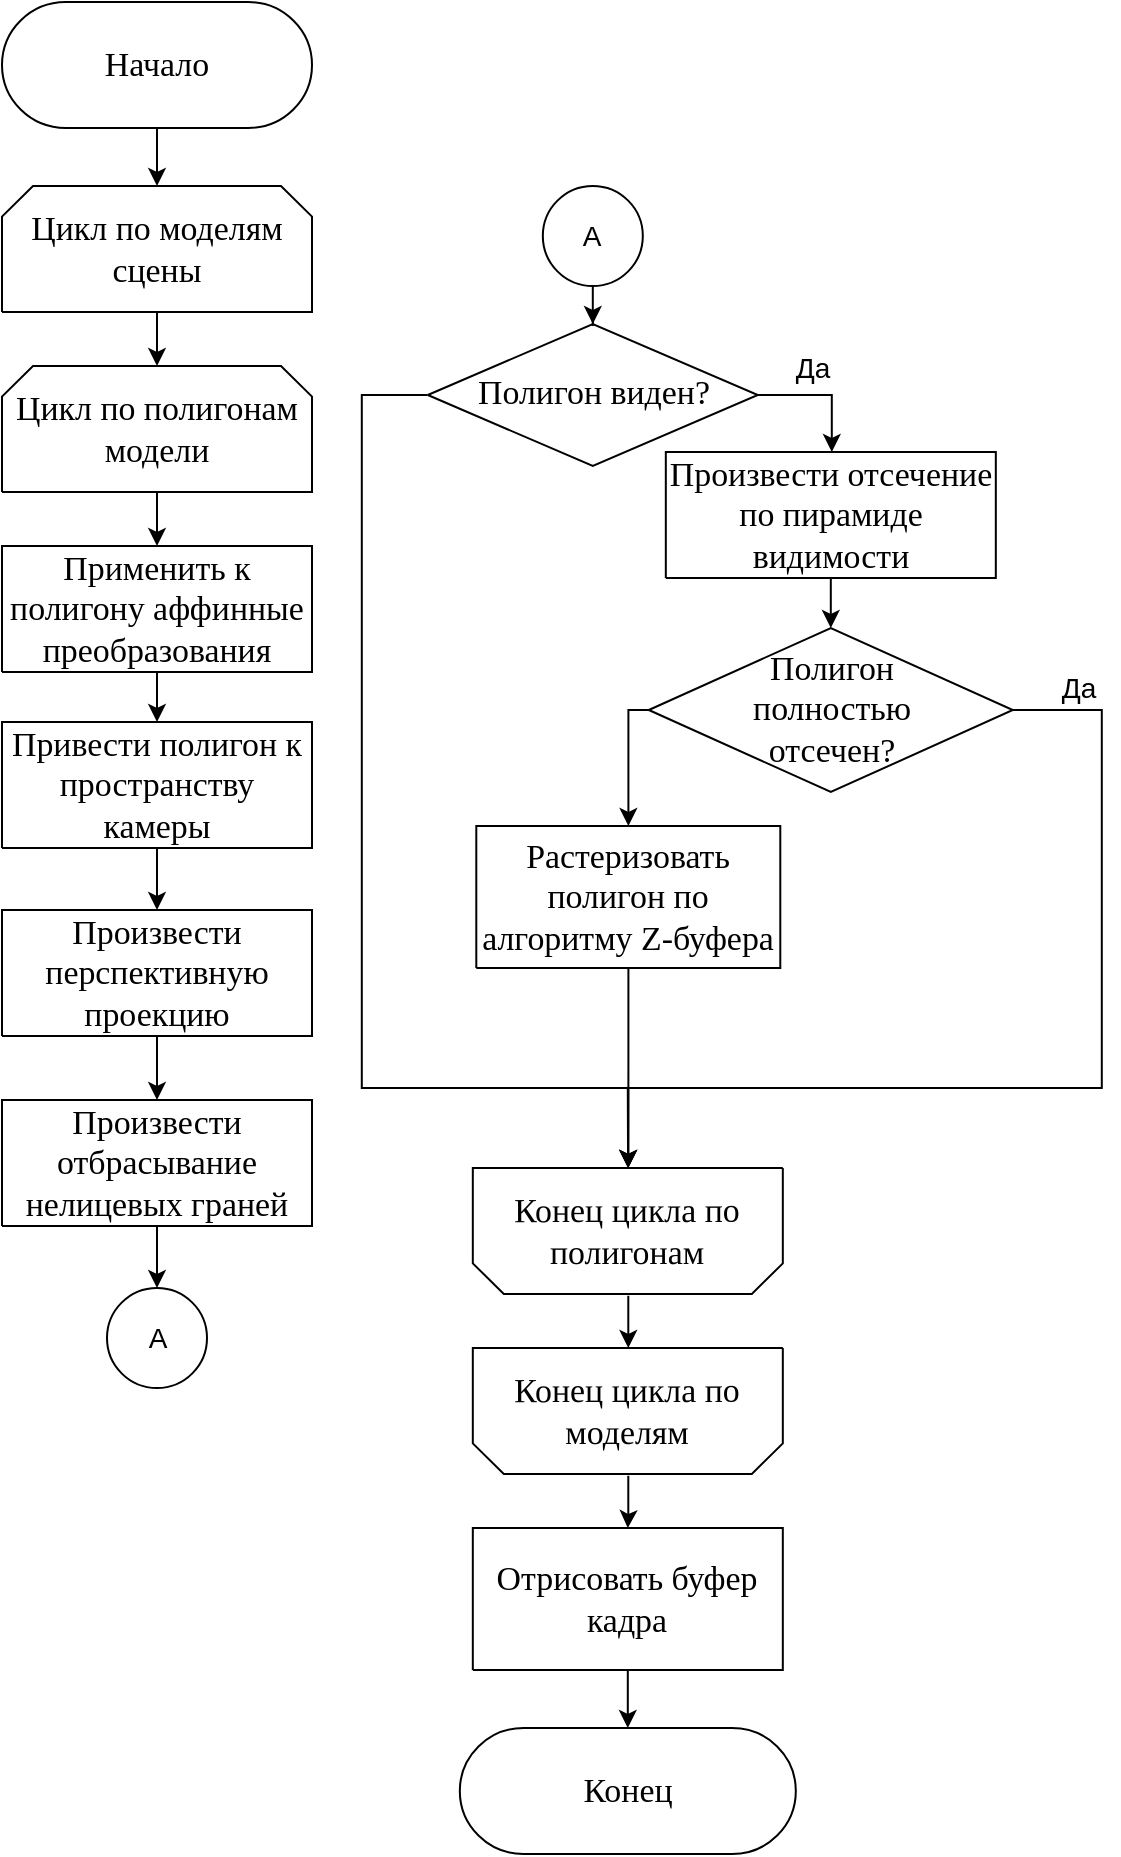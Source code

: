 <mxfile version="20.3.0" type="device" pages="4"><diagram name="Общий алгоритм" id="Page-1"><mxGraphModel dx="462" dy="857" grid="1" gridSize="10" guides="1" tooltips="1" connect="1" arrows="1" fold="1" page="1" pageScale="1" pageWidth="827" pageHeight="1169" math="0" shadow="0"><root><mxCell id="0"/><mxCell id="1" value="Блок-схема" parent="0"/><mxCell id="8_NHjMokh_QPJ7agz6Y8-74" style="edgeStyle=orthogonalEdgeStyle;rounded=0;orthogonalLoop=1;jettySize=auto;html=1;fontSize=14;endArrow=classic;endFill=1;" parent="1" source="3" target="4" edge="1"><mxGeometry relative="1" as="geometry"/></mxCell><mxCell id="3" value="&lt;div style=&quot;font-size: 1px&quot;&gt;&lt;font style=&quot;font-size:16.93px;font-family:Calibri;color:#000000;direction:ltr;letter-spacing:0px;line-height:120%;opacity:1&quot;&gt;Начало&lt;br/&gt;&lt;/font&gt;&lt;/div&gt;" style="verticalAlign=middle;align=center;vsdxID=1;fillColor=#FFFFFF;gradientColor=none;shape=stencil(tVJBDsIgEHwNRxoEG+O51n8QS9uNCM2Ctv5eEI2ttV6Mt9md2d0MDBGFa2WnCGfOoz2qHirfErEjnINpFYIPiIiSiKK2qBq0Z1OlupNRGdHJXuKGIc1xluV5nOLsmjorxu71Psk1mJF8s83WX+USD4HD+XZ86PMkX1745KkcwFG0XnqwZsJpiY2i4RSttWwmlOuV6mbtj17m1n9ysvySf/ESwOtPa9A6RWLMv2cgtFJ+RHkD);strokeColor=#000000;spacingTop=-1;spacingBottom=-1;spacingLeft=-1;spacingRight=-1;points=[[0.5,0,0],[0.5,0.5,0],[1,0.5,0]];labelBackgroundColor=none;rounded=0;html=1;whiteSpace=wrap;" parent="1" vertex="1"><mxGeometry x="40" y="88" width="155" height="63" as="geometry"/></mxCell><mxCell id="8_NHjMokh_QPJ7agz6Y8-72" value="" style="edgeStyle=orthogonalEdgeStyle;rounded=0;orthogonalLoop=1;jettySize=auto;html=1;fontSize=14;endArrow=classic;endFill=1;" parent="1" source="4" target="5" edge="1"><mxGeometry relative="1" as="geometry"/></mxCell><mxCell id="4" value="&lt;div style=&quot;font-size: 1px&quot;&gt;&lt;font style=&quot;font-size:16.93px;font-family:Calibri;color:#000000;direction:ltr;letter-spacing:0px;line-height:120%;opacity:1&quot;&gt;Цикл по моделям сцены&lt;br/&gt;&lt;/font&gt;&lt;/div&gt;" style="verticalAlign=middle;align=center;vsdxID=2;fillColor=#FFFFFF;gradientColor=none;shape=stencil(xZTbDoIwDIafZpeQsWHUaw+Jj7HogMa5kTIV3t6RaWAeUKPGux7+tvmapoTPqkKUkjBaWTRbeYSNLQifE8ZAFxLBOovwBeGzzKDM0ez1xvulaJWttTOHtkPt62hbwWjjvYR6f+mlCnRPekl+Qyxw7XJ4Fq90Bhps4yuwuRd90pfWkaihitBYYcHogE4JzGXkZkaZEnmQqo5Sljfhl5BYGnP+GCqJ03EIxOPRdBCm6/g2TvI2zjScPQj+qvLzBU2CBf1xPb85378d7yCOM7r/kIFS/r3089f/xIX8L+KLEw==);points=[[1,0.5,0],[0.5,0.5,0],[0.5,0,0],[0.05,0.12,0],[0.95,0.12,0],[1,0.12,0]];labelBackgroundColor=none;rounded=0;html=1;whiteSpace=wrap;" parent="1" vertex="1"><mxGeometry x="40" y="180" width="155" height="63" as="geometry"/></mxCell><mxCell id="8_NHjMokh_QPJ7agz6Y8-68" style="edgeStyle=orthogonalEdgeStyle;rounded=0;orthogonalLoop=1;jettySize=auto;html=1;entryX=0.5;entryY=0;entryDx=0;entryDy=0;entryPerimeter=0;fontSize=14;endArrow=classic;endFill=1;" parent="1" source="5" target="6" edge="1"><mxGeometry relative="1" as="geometry"/></mxCell><mxCell id="5" value="&lt;div style=&quot;font-size: 1px&quot;&gt;&lt;font style=&quot;font-size:16.93px;font-family:Calibri;color:#000000;direction:ltr;letter-spacing:0px;line-height:120%;opacity:1&quot;&gt;Цикл по полигонам модели&lt;br/&gt;&lt;/font&gt;&lt;/div&gt;" style="verticalAlign=middle;align=center;vsdxID=17;fillColor=#FFFFFF;gradientColor=none;shape=stencil(xZTbDoIwDIafZpeQsWHUaw+Jj7HogMa5kTIV3t6RaWAeUKPGux7+tvmapoTPqkKUkjBaWTRbeYSNLQifE8ZAFxLBOovwBeGzzKDM0ez1xvulaJWttTOHtkPt62hbwWjjvYR6f+mlCnRPekl+Qyxw7XJ4Fq90Bhps4yuwuRd90pfWkaihitBYYcHogE4JzGXkZkaZEnmQqo5Sljfhl5BYGnP+GCqJ03EIxOPRdBCm6/g2TvI2zjScPQj+qvLzBU2CBf1xPb85378d7yCOM7r/kIFS/r3089f/xIX8L+KLEw==);points=[[1,0.5,0],[0.5,0.5,0],[0.5,0,0],[0.05,0.12,0],[0.95,0.12,0],[1,0.12,0]];labelBackgroundColor=none;rounded=0;html=1;whiteSpace=wrap;" parent="1" vertex="1"><mxGeometry x="40" y="270" width="155" height="63" as="geometry"/></mxCell><mxCell id="8_NHjMokh_QPJ7agz6Y8-70" style="edgeStyle=orthogonalEdgeStyle;rounded=0;orthogonalLoop=1;jettySize=auto;html=1;fontSize=14;endArrow=classic;endFill=1;" parent="1" source="6" target="7" edge="1"><mxGeometry relative="1" as="geometry"/></mxCell><mxCell id="6" value="&lt;div style=&quot;font-size: 1px&quot;&gt;&lt;font style=&quot;font-size:16.93px;font-family:Calibri;color:#000000;direction:ltr;letter-spacing:0px;line-height:120%;opacity:1&quot;&gt;Применить к полигону аффинные преобразования&lt;br/&gt;&lt;/font&gt;&lt;/div&gt;" style="verticalAlign=middle;align=center;vsdxID=19;fillColor=#FFFFFF;gradientColor=none;shape=stencil(nZBLDoAgDERP0z3SIyjew0SURgSD+Lu9kMZoXLhwN9O+tukAlrNpJg1SzDH4QW/URgNYgZTkjA4UkwJUgGXng+6DX1zLfmoymdXo17xh5zmRJ6Q42BWCfc2oJfdAr+Yv+AP9Cb7OJ3H/2JG1HNGz/84klThPVCc=);strokeColor=#000000;spacingTop=-1;spacingBottom=-1;spacingLeft=-1;spacingRight=-1;points=[[1,0.5,0],[0.5,0.5,0],[0.5,0,0]];labelBackgroundColor=none;rounded=0;html=1;whiteSpace=wrap;" parent="1" vertex="1"><mxGeometry x="40" y="360" width="155" height="63" as="geometry"/></mxCell><mxCell id="8_NHjMokh_QPJ7agz6Y8-71" style="edgeStyle=orthogonalEdgeStyle;rounded=0;orthogonalLoop=1;jettySize=auto;html=1;entryX=0.5;entryY=0;entryDx=0;entryDy=0;entryPerimeter=0;fontSize=14;endArrow=classic;endFill=1;" parent="1" source="7" target="8" edge="1"><mxGeometry relative="1" as="geometry"/></mxCell><mxCell id="7" value="&lt;div style=&quot;font-size: 1px&quot;&gt;&lt;font style=&quot;font-size:16.93px;font-family:Calibri;color:#000000;direction:ltr;letter-spacing:0px;line-height:120%;opacity:1&quot;&gt;Привести полигон к пространству камеры&lt;br/&gt;&lt;/font&gt;&lt;/div&gt;" style="verticalAlign=middle;align=center;vsdxID=20;fillColor=#FFFFFF;gradientColor=none;shape=stencil(nZBLDoAgDERP0z3SIyjew0SURgSD+Lu9kMZoXLhwN9O+tukAlrNpJg1SzDH4QW/URgNYgZTkjA4UkwJUgGXng+6DX1zLfmoymdXo17xh5zmRJ6Q42BWCfc2oJfdAr+Yv+AP9Cb7OJ3H/2JG1HNGz/84klThPVCc=);strokeColor=#000000;spacingTop=-1;spacingBottom=-1;spacingLeft=-1;spacingRight=-1;points=[[1,0.5,0],[0.5,0.5,0],[0.5,0,0]];labelBackgroundColor=none;rounded=0;html=1;whiteSpace=wrap;" parent="1" vertex="1"><mxGeometry x="40" y="448" width="155" height="63" as="geometry"/></mxCell><mxCell id="8_NHjMokh_QPJ7agz6Y8-62" value="" style="edgeStyle=orthogonalEdgeStyle;rounded=0;orthogonalLoop=1;jettySize=auto;html=1;fontSize=14;endArrow=classic;endFill=1;" parent="1" source="8" target="8_NHjMokh_QPJ7agz6Y8-57" edge="1"><mxGeometry relative="1" as="geometry"/></mxCell><mxCell id="8" value="&lt;div style=&quot;font-size: 1px&quot;&gt;&lt;font style=&quot;font-size:16.93px;font-family:Calibri;color:#000000;direction:ltr;letter-spacing:0px;line-height:120%;opacity:1&quot;&gt;Произвести перспективную проекцию&lt;br/&gt;&lt;/font&gt;&lt;/div&gt;" style="verticalAlign=middle;align=center;vsdxID=21;fillColor=#FFFFFF;gradientColor=none;shape=stencil(nZBLDoAgDERP0z3SIyjew0SURgSD+Lu9kMZoXLhwN9O+tukAlrNpJg1SzDH4QW/URgNYgZTkjA4UkwJUgGXng+6DX1zLfmoymdXo17xh5zmRJ6Q42BWCfc2oJfdAr+Yv+AP9Cb7OJ3H/2JG1HNGz/84klThPVCc=);strokeColor=#000000;spacingTop=-1;spacingBottom=-1;spacingLeft=-1;spacingRight=-1;points=[[1,0.5,0],[0.5,0.5,0],[0.5,0,0]];labelBackgroundColor=none;rounded=0;html=1;whiteSpace=wrap;" parent="1" vertex="1"><mxGeometry x="40" y="542" width="155" height="63" as="geometry"/></mxCell><mxCell id="8_NHjMokh_QPJ7agz6Y8-39" style="edgeStyle=orthogonalEdgeStyle;rounded=0;orthogonalLoop=1;jettySize=auto;html=1;" parent="1" source="10" target="17" edge="1"><mxGeometry relative="1" as="geometry"><Array as="points"><mxPoint x="219.91" y="285"/><mxPoint x="219.91" y="631"/><mxPoint x="352.91" y="631"/></Array></mxGeometry></mxCell><mxCell id="8_NHjMokh_QPJ7agz6Y8-54" style="edgeStyle=orthogonalEdgeStyle;rounded=0;orthogonalLoop=1;jettySize=auto;html=1;fontSize=14;endArrow=classic;endFill=1;exitX=1;exitY=0.5;exitDx=0;exitDy=0;exitPerimeter=0;" parent="1" source="10" target="12" edge="1"><mxGeometry relative="1" as="geometry"><Array as="points"><mxPoint x="454.91" y="285"/></Array></mxGeometry></mxCell><mxCell id="8_NHjMokh_QPJ7agz6Y8-55" value="Да" style="edgeLabel;html=1;align=center;verticalAlign=middle;resizable=0;points=[];fontSize=14;" parent="8_NHjMokh_QPJ7agz6Y8-54" vertex="1" connectable="0"><mxGeometry x="-0.193" y="1" relative="1" as="geometry"><mxPoint y="-13" as="offset"/></mxGeometry></mxCell><mxCell id="10" style="vsdxID=23;fillColor=#FFFFFF;gradientColor=none;shape=stencil(UzV2Ls5ILEhVNTIoLinKz04tz0wpyVA1dlE1MsrMy0gtyiwBslSNXVWNndPyi1LTi/JL81Ig/IJEkEoQKze/DGRCBUSfAUiHkUElhGcK4bpBVOZk5iGpNEVVikeloQHZpsK0YlWLz1QgA+HFtMycHEgIIcujBwlQCBKcxq4A);strokeColor=#000000;spacingTop=-1;spacingBottom=-1;spacingLeft=-1;spacingRight=-1;points=[[1,0.5,0],[0.5,0,0],[0.5,0,0]];labelBackgroundColor=none;rounded=0;html=1;whiteSpace=wrap;" parent="1" vertex="1"><mxGeometry x="252.91" y="249" width="165" height="71" as="geometry"/></mxCell><mxCell id="11" value="&lt;div style=&quot;font-size: 1px&quot;&gt;&lt;font style=&quot;font-size:16.93px;font-family:Calibri;color:#000000;direction:ltr;letter-spacing:0px;line-height:120%;opacity:1&quot;&gt;Полигон виден?&lt;br/&gt;&lt;/font&gt;&lt;/div&gt;" style="text;vsdxID=23;fillColor=none;gradientColor=none;strokeColor=none;spacingTop=-1;spacingBottom=-1;spacingLeft=-1;spacingRight=-1;points=[[1,0.5,0],[0.5,0,0],[0.5,0,0]];labelBackgroundColor=none;rounded=0;html=1;whiteSpace=wrap;verticalAlign=middle;align=center;;html=1;" parent="10" vertex="1"><mxGeometry x="13.77" y="8.27" width="137.7" height="53.77" as="geometry"/></mxCell><mxCell id="8_NHjMokh_QPJ7agz6Y8-52" style="edgeStyle=orthogonalEdgeStyle;rounded=0;orthogonalLoop=1;jettySize=auto;html=1;entryX=0.5;entryY=0;entryDx=0;entryDy=0;entryPerimeter=0;fontSize=14;endArrow=classic;endFill=1;" parent="1" source="12" target="13" edge="1"><mxGeometry relative="1" as="geometry"/></mxCell><mxCell id="12" value="&lt;div style=&quot;font-size: 1px&quot;&gt;&lt;font style=&quot;font-size:16.93px;font-family:Calibri;color:#000000;direction:ltr;letter-spacing:0px;line-height:120%;opacity:1&quot;&gt;Произвести отсечение по пирамиде видимости&lt;br/&gt;&lt;/font&gt;&lt;/div&gt;" style="verticalAlign=middle;align=center;vsdxID=24;fillColor=#FFFFFF;gradientColor=none;shape=stencil(nZBLDoAgDERP0z3SIyjew0SURgSD+Lu9kMZoXLhwN9O+tukAlrNpJg1SzDH4QW/URgNYgZTkjA4UkwJUgGXng+6DX1zLfmoymdXo17xh5zmRJ6Q42BWCfc2oJfdAr+Yv+AP9Cb7OJ3H/2JG1HNGz/84klThPVCc=);strokeColor=#000000;spacingTop=-1;spacingBottom=-1;spacingLeft=-1;spacingRight=-1;points=[[1,0.5,0],[0.5,0.5,0],[0.5,0,0]];labelBackgroundColor=none;rounded=0;html=1;whiteSpace=wrap;" parent="1" vertex="1"><mxGeometry x="371.91" y="313" width="165" height="63" as="geometry"/></mxCell><mxCell id="13" style="vsdxID=25;fillColor=#FFFFFF;gradientColor=none;shape=stencil(UzV2Ls5ILEhVNTIoLinKz04tz0wpyVA1dlE1MsrMy0gtyiwBslSNXVWNndPyi1LTi/JL81Ig/IJEkEoQKze/DGRCBUSfAUiHkUElhGcK4bpBVOZk5iGpNEVVikeloQHZpsK0YlWLz1QgA+HFtMycHEgIIcujBwlQCBKcxq4A);strokeColor=#000000;spacingTop=-1;spacingBottom=-1;spacingLeft=-1;spacingRight=-1;points=[[1,0.5,0],[0.5,0,0],[0.5,0,0]];labelBackgroundColor=none;rounded=0;html=1;whiteSpace=wrap;" parent="1" vertex="1"><mxGeometry x="363.41" y="401" width="182" height="82" as="geometry"/></mxCell><mxCell id="14" value="&lt;div style=&quot;font-size: 1px&quot;&gt;&lt;p style=&quot;align:center;margin-left:0;margin-right:0;margin-top:0px;margin-bottom:0px;text-indent:0;valign:middle;direction:ltr;&quot;&gt;&lt;font style=&quot;font-size:16.93px;font-family:Calibri;color:#000000;direction:ltr;letter-spacing:0px;line-height:120%;opacity:1&quot;&gt;Полигон &lt;br/&gt;полностью&lt;br/&gt;отсечен&lt;/font&gt;&lt;font style=&quot;font-size:16.93px;font-family:Themed;color:#000000;direction:ltr;letter-spacing:0px;line-height:120%;opacity:1&quot;&gt;?&lt;br/&gt;&lt;/font&gt;&lt;/p&gt;&lt;/div&gt;" style="text;vsdxID=25;fillColor=none;gradientColor=none;strokeColor=none;spacingTop=-1;spacingBottom=-1;spacingLeft=-1;spacingRight=-1;points=[[1,0.5,0],[0.5,0,0],[0.5,0,0]];labelBackgroundColor=none;rounded=0;html=1;whiteSpace=wrap;verticalAlign=middle;align=center;;html=1;" parent="13" vertex="1"><mxGeometry x="15.23" y="9.6" width="152.28" height="62.06" as="geometry"/></mxCell><mxCell id="8_NHjMokh_QPJ7agz6Y8-75" style="edgeStyle=orthogonalEdgeStyle;rounded=0;orthogonalLoop=1;jettySize=auto;html=1;fontSize=14;endArrow=classic;endFill=1;" parent="1" source="15" target="17" edge="1"><mxGeometry relative="1" as="geometry"/></mxCell><mxCell id="15" value="&lt;div style=&quot;font-size: 1px&quot;&gt;&lt;p style=&quot;align:center;margin-left:0;margin-right:0;margin-top:0px;margin-bottom:0px;text-indent:0;valign:middle;direction:ltr;&quot;&gt;&lt;font style=&quot;font-size:16.93px;font-family:Calibri;color:#000000;direction:ltr;letter-spacing:0px;line-height:120%;opacity:1&quot;&gt;Растеризовать полигон по алгоритму &lt;/font&gt;&lt;font style=&quot;font-size:16.93px;font-family:Themed;color:#000000;direction:ltr;letter-spacing:0px;line-height:120%;opacity:1&quot;&gt;Z-&lt;/font&gt;&lt;font style=&quot;font-size:16.93px;font-family:Themed;color:#000000;direction:ltr;letter-spacing:0px;line-height:120%;opacity:1&quot;&gt;буфера&lt;br/&gt;&lt;/font&gt;&lt;/p&gt;&lt;/div&gt;" style="verticalAlign=middle;align=center;vsdxID=26;fillColor=#FFFFFF;gradientColor=none;shape=stencil(nZBLDoAgDERP0z3SIyjew0SURgSD+Lu9kMZoXLhwN9O+tukAlrNpJg1SzDH4QW/URgNYgZTkjA4UkwJUgGXng+6DX1zLfmoymdXo17xh5zmRJ6Q42BWCfc2oJfdAr+Yv+AP9Cb7OJ3H/2JG1HNGz/84klThPVCc=);strokeColor=#000000;spacingTop=-1;spacingBottom=-1;spacingLeft=-1;spacingRight=-1;points=[[1,0.5,0],[0.5,0.5,0],[0.5,0,0]];labelBackgroundColor=none;rounded=0;html=1;whiteSpace=wrap;" parent="1" vertex="1"><mxGeometry x="277.15" y="500" width="152" height="71" as="geometry"/></mxCell><mxCell id="16" style="vsdxID=37;rotation=180;fillColor=#FFFFFF;gradientColor=none;shape=stencil(xZTbDoIwDIafZpeQsWHUaw+Jj7HogMa5kTIV3t6RaWAeUKPGux7+tvmapoTPqkKUkjBaWTRbeYSNLQifE8ZAFxLBOovwBeGzzKDM0ez1xvulaJWttTOHtkPt62hbwWjjvYR6f+mlCnRPekl+Qyxw7XJ4Fq90Bhps4yuwuRd90pfWkaihitBYYcHogE4JzGXkZkaZEnmQqo5Sljfhl5BYGnP+GCqJ03EIxOPRdBCm6/g2TvI2zjScPQj+qvLzBU2CBf1xPb85378d7yCOM7r/kIFS/r3089f/xIX8L+KLEw==);points=[[1,0.5,0],[0.5,0.5,0],[0.5,0,0],[0.05,0.12,0],[0.95,0.12,0],[1,0.12,0]];labelBackgroundColor=none;rounded=0;html=1;whiteSpace=wrap;" parent="1" vertex="1"><mxGeometry x="275.41" y="671" width="155" height="63" as="geometry"/></mxCell><mxCell id="17" value="&lt;div style=&quot;font-size: 1px&quot;&gt;&lt;font style=&quot;font-size:16.93px;font-family:Calibri;color:#000000;direction:ltr;letter-spacing:0px;line-height:120%;opacity:1&quot;&gt;Конец цикла по полигонам&lt;br/&gt;&lt;/font&gt;&lt;/div&gt;" style="text;vsdxID=37;rotation=359.91;fillColor=none;gradientColor=none;points=[[1,0.5,0],[0.5,0.5,0],[0.5,0,0],[0.05,0.12,0],[0.95,0.12,0],[1,0.12,0]];labelBackgroundColor=none;rounded=0;html=1;whiteSpace=wrap;verticalAlign=middle;align=center;strokeColor=none;;html=1;" parent="16" vertex="1"><mxGeometry width="155.49" height="63.91" as="geometry"/></mxCell><mxCell id="18" style="vsdxID=43;rotation=180;fillColor=#FFFFFF;gradientColor=none;shape=stencil(xZTbDoIwDIafZpeQsWHUaw+Jj7HogMa5kTIV3t6RaWAeUKPGux7+tvmapoTPqkKUkjBaWTRbeYSNLQifE8ZAFxLBOovwBeGzzKDM0ez1xvulaJWttTOHtkPt62hbwWjjvYR6f+mlCnRPekl+Qyxw7XJ4Fq90Bhps4yuwuRd90pfWkaihitBYYcHogE4JzGXkZkaZEnmQqo5Sljfhl5BYGnP+GCqJ03EIxOPRdBCm6/g2TvI2zjScPQj+qvLzBU2CBf1xPb85378d7yCOM7r/kIFS/r3089f/xIX8L+KLEw==);points=[[1,0.5,0],[0.5,0.5,0],[0.5,0,0],[0.05,0.12,0],[0.95,0.12,0],[1,0.12,0]];labelBackgroundColor=none;rounded=0;html=1;whiteSpace=wrap;" parent="1" vertex="1"><mxGeometry x="275.41" y="761" width="155" height="63" as="geometry"/></mxCell><mxCell id="19" value="&lt;div style=&quot;font-size: 1px&quot;&gt;&lt;font style=&quot;font-size:16.93px;font-family:Calibri;color:#000000;direction:ltr;letter-spacing:0px;line-height:120%;opacity:1&quot;&gt;Конец цикла по моделям&lt;br/&gt;&lt;/font&gt;&lt;/div&gt;" style="text;vsdxID=43;rotation=359.91;fillColor=none;gradientColor=none;points=[[1,0.5,0],[0.5,0.5,0],[0.5,0,0],[0.05,0.12,0],[0.95,0.12,0],[1,0.12,0]];labelBackgroundColor=none;rounded=0;html=1;whiteSpace=wrap;verticalAlign=middle;align=center;strokeColor=none;;html=1;" parent="18" vertex="1"><mxGeometry width="155.49" height="63.91" as="geometry"/></mxCell><mxCell id="8_NHjMokh_QPJ7agz6Y8-48" style="edgeStyle=orthogonalEdgeStyle;rounded=0;orthogonalLoop=1;jettySize=auto;html=1;" parent="1" source="20" target="21" edge="1"><mxGeometry relative="1" as="geometry"/></mxCell><mxCell id="20" value="&lt;div style=&quot;font-size: 1px&quot;&gt;&lt;font style=&quot;font-size:16.93px;font-family:Calibri;color:#000000;direction:ltr;letter-spacing:0px;line-height:120%;opacity:1&quot;&gt;Отрисовать буфер кадра&lt;br/&gt;&lt;/font&gt;&lt;/div&gt;" style="verticalAlign=middle;align=center;vsdxID=44;fillColor=#FFFFFF;gradientColor=none;shape=stencil(nZBLDoAgDERP0z3SIyjew0SURgSD+Lu9kMZoXLhwN9O+tukAlrNpJg1SzDH4QW/URgNYgZTkjA4UkwJUgGXng+6DX1zLfmoymdXo17xh5zmRJ6Q42BWCfc2oJfdAr+Yv+AP9Cb7OJ3H/2JG1HNGz/84klThPVCc=);strokeColor=#000000;spacingTop=-1;spacingBottom=-1;spacingLeft=-1;spacingRight=-1;points=[[1,0.5,0],[0.5,0.5,0],[0.5,0,0]];labelBackgroundColor=none;rounded=0;html=1;whiteSpace=wrap;" parent="1" vertex="1"><mxGeometry x="275.41" y="851" width="155" height="71" as="geometry"/></mxCell><mxCell id="21" value="&lt;div style=&quot;font-size: 1px&quot;&gt;&lt;font style=&quot;font-size:16.93px;font-family:Calibri;color:#000000;direction:ltr;letter-spacing:0px;line-height:120%;opacity:1&quot;&gt;Конец&lt;br/&gt;&lt;/font&gt;&lt;/div&gt;" style="verticalAlign=middle;align=center;vsdxID=45;fillColor=#FFFFFF;gradientColor=none;shape=stencil(tVLREoIgEPwaHnEQqrFn0/9gEpWJwDko7e+DsEkze2l627vdu5uFRSy3Le8EosQ6MCfRy8q1iB0QpVK3AqTzCLECsbw2IBowF13FuuNBGdDZXMOGIc6lWbLfhSlKbmOHkEddRrmSeiLP0oRsvsk5HD0Hy+0w6rdRvr7wyWM+SIvBOO6k0TNOcWgE9qdwrXgzo2wvRLdof/SytP6Tk/WX/IsXD15/WkulYiSm/HsGfCvmhxV3);strokeColor=#000000;spacingTop=-1;spacingBottom=-1;spacingLeft=-1;spacingRight=-1;points=[[0.5,0,0],[0.5,0.5,0],[1,0.5,0]];labelBackgroundColor=none;rounded=0;html=1;whiteSpace=wrap;" parent="1" vertex="1"><mxGeometry x="268.91" y="951" width="168" height="63" as="geometry"/></mxCell><mxCell id="8_NHjMokh_QPJ7agz6Y8-40" style="edgeStyle=orthogonalEdgeStyle;rounded=0;orthogonalLoop=1;jettySize=auto;html=1;entryX=0.5;entryY=0;entryDx=0;entryDy=0;entryPerimeter=0;exitX=1;exitY=0.5;exitDx=0;exitDy=0;exitPerimeter=0;" parent="1" source="13" target="17" edge="1"><mxGeometry relative="1" as="geometry"><Array as="points"><mxPoint x="589.91" y="442"/><mxPoint x="589.91" y="631"/><mxPoint x="352.91" y="631"/></Array></mxGeometry></mxCell><mxCell id="8_NHjMokh_QPJ7agz6Y8-49" value="&lt;font style=&quot;font-size: 14px;&quot;&gt;Да&lt;/font&gt;" style="edgeLabel;html=1;align=center;verticalAlign=middle;resizable=0;points=[];" parent="8_NHjMokh_QPJ7agz6Y8-40" vertex="1" connectable="0"><mxGeometry x="-0.873" y="1" relative="1" as="geometry"><mxPoint y="-10" as="offset"/></mxGeometry></mxCell><mxCell id="8_NHjMokh_QPJ7agz6Y8-46" style="edgeStyle=orthogonalEdgeStyle;rounded=0;orthogonalLoop=1;jettySize=auto;html=1;" parent="1" source="17" target="19" edge="1"><mxGeometry relative="1" as="geometry"/></mxCell><mxCell id="8_NHjMokh_QPJ7agz6Y8-47" style="edgeStyle=orthogonalEdgeStyle;rounded=0;orthogonalLoop=1;jettySize=auto;html=1;" parent="1" source="19" target="20" edge="1"><mxGeometry relative="1" as="geometry"/></mxCell><mxCell id="8_NHjMokh_QPJ7agz6Y8-63" value="" style="edgeStyle=orthogonalEdgeStyle;rounded=0;orthogonalLoop=1;jettySize=auto;html=1;fontSize=14;endArrow=classic;endFill=1;" parent="1" source="8_NHjMokh_QPJ7agz6Y8-57" target="8_NHjMokh_QPJ7agz6Y8-61" edge="1"><mxGeometry relative="1" as="geometry"/></mxCell><mxCell id="8_NHjMokh_QPJ7agz6Y8-57" value="&lt;div style=&quot;font-size: 1px&quot;&gt;&lt;font style=&quot;font-size:16.93px;font-family:Calibri;color:#000000;direction:ltr;letter-spacing:0px;line-height:120%;opacity:1&quot;&gt;Произвести отбрасывание нелицевых граней&lt;br/&gt;&lt;/font&gt;&lt;/div&gt;" style="verticalAlign=middle;align=center;vsdxID=22;fillColor=#FFFFFF;gradientColor=none;shape=stencil(nZBLDoAgDERP0z3SIyjew0SURgSD+Lu9kMZoXLhwN9O+tukAlrNpJg1SzDH4QW/URgNYgZTkjA4UkwJUgGXng+6DX1zLfmoymdXo17xh5zmRJ6Q42BWCfc2oJfdAr+Yv+AP9Cb7OJ3H/2JG1HNGz/84klThPVCc=);strokeColor=#000000;spacingTop=-1;spacingBottom=-1;spacingLeft=-1;spacingRight=-1;points=[[1,0.5,0],[0.5,0.5,0],[0.5,0,0]];labelBackgroundColor=none;rounded=0;html=1;whiteSpace=wrap;" parent="1" vertex="1"><mxGeometry x="40" y="637" width="155" height="63" as="geometry"/></mxCell><mxCell id="8_NHjMokh_QPJ7agz6Y8-60" style="edgeStyle=orthogonalEdgeStyle;rounded=0;orthogonalLoop=1;jettySize=auto;html=1;entryX=0.5;entryY=0;entryDx=0;entryDy=0;entryPerimeter=0;fontSize=14;endArrow=classic;endFill=1;" parent="1" source="8_NHjMokh_QPJ7agz6Y8-58" target="10" edge="1"><mxGeometry relative="1" as="geometry"/></mxCell><mxCell id="8_NHjMokh_QPJ7agz6Y8-58" value="А" style="ellipse;whiteSpace=wrap;html=1;aspect=fixed;fontSize=14;" parent="1" vertex="1"><mxGeometry x="310.41" y="180" width="50" height="50" as="geometry"/></mxCell><mxCell id="8_NHjMokh_QPJ7agz6Y8-61" value="А" style="ellipse;whiteSpace=wrap;html=1;aspect=fixed;fontSize=14;" parent="1" vertex="1"><mxGeometry x="92.5" y="731" width="50" height="50" as="geometry"/></mxCell><mxCell id="8_NHjMokh_QPJ7agz6Y8-76" style="edgeStyle=orthogonalEdgeStyle;rounded=0;orthogonalLoop=1;jettySize=auto;html=1;fontSize=14;endArrow=classic;endFill=1;" parent="1" target="15" edge="1"><mxGeometry relative="1" as="geometry"><mxPoint x="360" y="442" as="sourcePoint"/><Array as="points"><mxPoint x="364" y="442"/><mxPoint x="350" y="442"/></Array></mxGeometry></mxCell><mxCell id="2" value="Соединительная линия" parent="0"/><mxCell id="22" parent="2" vertex="1"><mxGeometry x="329.91" y="593" as="geometry"/></mxCell><mxCell id="24" parent="2" vertex="1"><mxGeometry x="457.91" y="581" as="geometry"/></mxCell></root></mxGraphModel></diagram><diagram id="n2hdJu4zanHsu7PTKec1" name="Сазерленл-Ходжмена"><mxGraphModel dx="817" dy="802" grid="1" gridSize="10" guides="1" tooltips="1" connect="1" arrows="1" fold="1" page="1" pageScale="1" pageWidth="827" pageHeight="1169" math="0" shadow="0"><root><mxCell id="0"/><mxCell id="1" parent="0"/><mxCell id="JDK929ckXF3S2ZMMDI1Z-43" style="edgeStyle=orthogonalEdgeStyle;rounded=0;orthogonalLoop=1;jettySize=auto;html=1;strokeColor=default;endArrow=classic;endFill=1;" parent="1" source="JDK929ckXF3S2ZMMDI1Z-9" target="JDK929ckXF3S2ZMMDI1Z-19" edge="1"><mxGeometry relative="1" as="geometry"><mxPoint x="720" y="760" as="targetPoint"/><Array as="points"><mxPoint x="720" y="160"/><mxPoint x="720" y="780"/><mxPoint x="466" y="780"/></Array></mxGeometry></mxCell><mxCell id="JDK929ckXF3S2ZMMDI1Z-44" style="edgeStyle=orthogonalEdgeStyle;rounded=0;orthogonalLoop=1;jettySize=auto;html=1;strokeColor=default;endArrow=classic;endFill=1;exitX=1;exitY=0.5;exitDx=0;exitDy=0;exitPerimeter=0;" parent="1" source="JDK929ckXF3S2ZMMDI1Z-17" target="JDK929ckXF3S2ZMMDI1Z-19" edge="1"><mxGeometry relative="1" as="geometry"><Array as="points"><mxPoint x="418" y="760"/><mxPoint x="466" y="760"/></Array></mxGeometry></mxCell><mxCell id="JDK929ckXF3S2ZMMDI1Z-45" value="Да&lt;br&gt;" style="edgeLabel;html=1;align=center;verticalAlign=middle;resizable=0;points=[];" parent="JDK929ckXF3S2ZMMDI1Z-44" vertex="1" connectable="0"><mxGeometry x="-0.575" relative="1" as="geometry"><mxPoint y="-10" as="offset"/></mxGeometry></mxCell><mxCell id="JDK929ckXF3S2ZMMDI1Z-46" style="edgeStyle=orthogonalEdgeStyle;rounded=0;orthogonalLoop=1;jettySize=auto;html=1;strokeColor=default;endArrow=classic;endFill=1;entryX=0.5;entryY=0;entryDx=0;entryDy=0;entryPerimeter=0;" parent="1" source="JDK929ckXF3S2ZMMDI1Z-10" target="JDK929ckXF3S2ZMMDI1Z-17" edge="1"><mxGeometry relative="1" as="geometry"><Array as="points"><mxPoint x="700" y="248"/><mxPoint x="700" y="710"/><mxPoint x="334" y="710"/></Array></mxGeometry></mxCell><mxCell id="JDK929ckXF3S2ZMMDI1Z-47" style="edgeStyle=orthogonalEdgeStyle;rounded=0;orthogonalLoop=1;jettySize=auto;html=1;entryX=0.5;entryY=0;entryDx=0;entryDy=0;entryPerimeter=0;strokeColor=default;endArrow=classic;endFill=1;" parent="1" source="JDK929ckXF3S2ZMMDI1Z-14" target="JDK929ckXF3S2ZMMDI1Z-15" edge="1"><mxGeometry relative="1" as="geometry"/></mxCell><mxCell id="JDK929ckXF3S2ZMMDI1Z-48" style="edgeStyle=orthogonalEdgeStyle;rounded=0;orthogonalLoop=1;jettySize=auto;html=1;entryX=0.5;entryY=0;entryDx=0;entryDy=0;entryPerimeter=0;strokeColor=default;endArrow=classic;endFill=1;" parent="1" source="JDK929ckXF3S2ZMMDI1Z-13" target="JDK929ckXF3S2ZMMDI1Z-12" edge="1"><mxGeometry relative="1" as="geometry"/></mxCell><mxCell id="JDK929ckXF3S2ZMMDI1Z-49" style="edgeStyle=orthogonalEdgeStyle;rounded=0;orthogonalLoop=1;jettySize=auto;html=1;entryX=0.5;entryY=0;entryDx=0;entryDy=0;entryPerimeter=0;strokeColor=default;endArrow=classic;endFill=1;" parent="1" source="JDK929ckXF3S2ZMMDI1Z-7" target="JDK929ckXF3S2ZMMDI1Z-13" edge="1"><mxGeometry relative="1" as="geometry"><Array as="points"><mxPoint x="418" y="463"/><mxPoint x="418" y="490"/><mxPoint x="418" y="490"/></Array></mxGeometry></mxCell><mxCell id="JDK929ckXF3S2ZMMDI1Z-51" style="edgeStyle=orthogonalEdgeStyle;rounded=0;orthogonalLoop=1;jettySize=auto;html=1;entryX=0.5;entryY=0;entryDx=0;entryDy=0;entryPerimeter=0;strokeColor=default;endArrow=classic;endFill=1;exitX=1;exitY=0.5;exitDx=0;exitDy=0;exitPerimeter=0;" parent="1" source="JDK929ckXF3S2ZMMDI1Z-5" target="JDK929ckXF3S2ZMMDI1Z-14" edge="1"><mxGeometry relative="1" as="geometry"/></mxCell><mxCell id="JDK929ckXF3S2ZMMDI1Z-52" value="Да&lt;br&gt;" style="edgeLabel;html=1;align=center;verticalAlign=middle;resizable=0;points=[];" parent="JDK929ckXF3S2ZMMDI1Z-51" vertex="1" connectable="0"><mxGeometry x="-0.491" y="2" relative="1" as="geometry"><mxPoint x="-3" y="-12" as="offset"/></mxGeometry></mxCell><mxCell id="JDK929ckXF3S2ZMMDI1Z-53" style="edgeStyle=orthogonalEdgeStyle;rounded=0;orthogonalLoop=1;jettySize=auto;html=1;entryX=0.5;entryY=0;entryDx=0;entryDy=0;entryPerimeter=0;strokeColor=default;endArrow=classic;endFill=1;" parent="1" source="JDK929ckXF3S2ZMMDI1Z-3" target="JDK929ckXF3S2ZMMDI1Z-5" edge="1"><mxGeometry relative="1" as="geometry"><Array as="points"><mxPoint x="235" y="420"/><mxPoint x="154" y="420"/></Array></mxGeometry></mxCell><mxCell id="JDK929ckXF3S2ZMMDI1Z-54" style="edgeStyle=orthogonalEdgeStyle;rounded=0;orthogonalLoop=1;jettySize=auto;html=1;entryX=0.5;entryY=0;entryDx=0;entryDy=0;entryPerimeter=0;strokeColor=default;endArrow=classic;endFill=1;exitX=1;exitY=0.5;exitDx=0;exitDy=0;exitPerimeter=0;" parent="1" source="JDK929ckXF3S2ZMMDI1Z-3" target="JDK929ckXF3S2ZMMDI1Z-7" edge="1"><mxGeometry relative="1" as="geometry"><Array as="points"><mxPoint x="426" y="419"/><mxPoint x="506" y="420"/></Array></mxGeometry></mxCell><mxCell id="JDK929ckXF3S2ZMMDI1Z-56" value="Да" style="edgeLabel;html=1;align=center;verticalAlign=middle;resizable=0;points=[];" parent="JDK929ckXF3S2ZMMDI1Z-54" vertex="1" connectable="0"><mxGeometry x="0.151" y="1" relative="1" as="geometry"><mxPoint y="-9" as="offset"/></mxGeometry></mxCell><mxCell id="JDK929ckXF3S2ZMMDI1Z-59" style="edgeStyle=orthogonalEdgeStyle;rounded=0;orthogonalLoop=1;jettySize=auto;html=1;entryX=0.5;entryY=0;entryDx=0;entryDy=0;entryPerimeter=0;strokeColor=default;endArrow=classic;endFill=1;" parent="1" source="JDK929ckXF3S2ZMMDI1Z-16" target="JDK929ckXF3S2ZMMDI1Z-3" edge="1"><mxGeometry relative="1" as="geometry"/></mxCell><mxCell id="JDK929ckXF3S2ZMMDI1Z-62" style="edgeStyle=orthogonalEdgeStyle;rounded=0;orthogonalLoop=1;jettySize=auto;html=1;entryX=0.5;entryY=0;entryDx=0;entryDy=0;entryPerimeter=0;strokeColor=default;endArrow=classic;endFill=1;" parent="1" source="JDK929ckXF3S2ZMMDI1Z-10" target="JDK929ckXF3S2ZMMDI1Z-16" edge="1"><mxGeometry relative="1" as="geometry"/></mxCell><mxCell id="JDK929ckXF3S2ZMMDI1Z-63" style="edgeStyle=orthogonalEdgeStyle;rounded=0;orthogonalLoop=1;jettySize=auto;html=1;entryX=0.5;entryY=0;entryDx=0;entryDy=0;entryPerimeter=0;strokeColor=default;endArrow=classic;endFill=1;" parent="1" source="JDK929ckXF3S2ZMMDI1Z-9" target="JDK929ckXF3S2ZMMDI1Z-10" edge="1"><mxGeometry relative="1" as="geometry"/></mxCell><mxCell id="JDK929ckXF3S2ZMMDI1Z-69" style="edgeStyle=orthogonalEdgeStyle;rounded=0;orthogonalLoop=1;jettySize=auto;html=1;entryX=0.5;entryY=0;entryDx=0;entryDy=0;entryPerimeter=0;strokeColor=default;endArrow=classic;endFill=1;exitX=0.528;exitY=0.998;exitDx=0;exitDy=0;exitPerimeter=0;" parent="1" source="JDK929ckXF3S2ZMMDI1Z-2" target="JDK929ckXF3S2ZMMDI1Z-9" edge="1"><mxGeometry relative="1" as="geometry"><Array as="points"/></mxGeometry></mxCell><mxCell id="JDK929ckXF3S2ZMMDI1Z-1" value="Блок-схема" parent="0"/><mxCell id="JDK929ckXF3S2ZMMDI1Z-2" value="&lt;div style=&quot;font-size: 1px&quot;&gt;&lt;font style=&quot;font-size:14.11px;font-family:Calibri;color:#000000;direction:ltr;letter-spacing:0px;line-height:120%;opacity:1&quot;&gt;Начало&lt;br/&gt;&lt;/font&gt;&lt;/div&gt;" style="verticalAlign=middle;align=center;vsdxID=2;fillColor=#FFFFFF;gradientColor=none;shape=stencil(tVLREoIgEPwaHnEIpvwAs/+4SVQmAufAtL8PoibN7KXpbW9375jljojCtdBJwpnzaE9yUJVvidgTzpVpJSofEBElEUVtUTZoe1OluoPojOhsL3HCmPq4yPLYxNk1ERvG7vUhubUyE3e+y8Q3N+AxaLiYjQ/7NrlXxz1lCqNyFK0Hr6yZaRqwkTQ8RGsNzUxyg5Tdgv4YZBH7lxirf/iXIAG8llkrrdMtTPX35QcqHY4obw==);strokeColor=#000000;spacingTop=-1;spacingBottom=-1;spacingLeft=-1;spacingRight=-1;points=[[0.5,0,0],[0.5,0.5,0],[1,0.5,0]];labelBackgroundColor=none;rounded=0;html=1;whiteSpace=wrap;" parent="JDK929ckXF3S2ZMMDI1Z-1" vertex="1"><mxGeometry x="251.9" y="40" width="148" height="70" as="geometry"/></mxCell><mxCell id="JDK929ckXF3S2ZMMDI1Z-3" style="vsdxID=4;fillColor=#FFFFFF;gradientColor=none;shape=stencil(UzV2Ls5ILEhVNTIoLinKz04tz0wpyVA1dlE1MsrMy0gtyiwBslSNXVWNndPyi1LTi/JL81Ig/IJEkEoQKze/DGRCBUSfAUiHkUElhGcK4bpBVOZk5iGpNEVVikeloQHZpsK0YlWLz1QgA+HFtMycHEgIIcujBwlQCBKcxq4A);strokeColor=#000000;spacingTop=-1;spacingBottom=-1;spacingLeft=-1;spacingRight=-1;points=[[1,0.5,0],[0.5,0,0],[0.5,0,0]];labelBackgroundColor=none;rounded=0;html=1;whiteSpace=wrap;" parent="JDK929ckXF3S2ZMMDI1Z-1" vertex="1"><mxGeometry x="254.9" y="384" width="151" height="71" as="geometry"/></mxCell><mxCell id="JDK929ckXF3S2ZMMDI1Z-4" value="&lt;div style=&quot;font-size: 1px&quot;&gt;&lt;font style=&quot;font-size:14.11px;font-family:Calibri;color:#000000;direction:ltr;letter-spacing:0px;line-height:120%;opacity:1&quot;&gt;Конечная &lt;br/&gt;вершина &lt;br/&gt;видима?&lt;br/&gt;&lt;/font&gt;&lt;/div&gt;" style="text;vsdxID=4;fillColor=none;gradientColor=none;strokeColor=none;spacingTop=-1;spacingBottom=-1;spacingLeft=-1;spacingRight=-1;points=[[1,0.5,0],[0.5,0,0],[0.5,0,0]];labelBackgroundColor=none;rounded=0;html=1;whiteSpace=wrap;verticalAlign=middle;align=center;;html=1;" parent="JDK929ckXF3S2ZMMDI1Z-3" vertex="1"><mxGeometry x="12.6" y="8.28" width="126.02" height="53.76" as="geometry"/></mxCell><mxCell id="JDK929ckXF3S2ZMMDI1Z-5" style="vsdxID=6;fillColor=#FFFFFF;gradientColor=none;shape=stencil(UzV2Ls5ILEhVNTIoLinKz04tz0wpyVA1dlE1MsrMy0gtyiwBslSNXVWNndPyi1LTi/JL81Ig/IJEkEoQKze/DGRCBUSfAUiHkUElhGcK4bpBVOZk5iGpNEVVikeloQHZpsK0YlWLz1QgA+HFtMycHEgIIcujBwlQCBKcxq4A);strokeColor=#000000;spacingTop=-1;spacingBottom=-1;spacingLeft=-1;spacingRight=-1;points=[[1,0.5,0],[0.5,0,0],[0.5,0,0]];labelBackgroundColor=none;rounded=0;html=1;whiteSpace=wrap;" parent="JDK929ckXF3S2ZMMDI1Z-1" vertex="1"><mxGeometry x="78.9" y="430" width="151" height="71" as="geometry"/></mxCell><mxCell id="JDK929ckXF3S2ZMMDI1Z-6" value="&lt;div style=&quot;font-size: 1px&quot;&gt;&lt;font style=&quot;font-size:14.11px;font-family:Calibri;color:#000000;direction:ltr;letter-spacing:0px;line-height:120%;opacity:1&quot;&gt;Начальная &lt;br/&gt;вершина &lt;br/&gt;видима?&lt;br/&gt;&lt;/font&gt;&lt;/div&gt;" style="text;vsdxID=6;fillColor=none;gradientColor=none;strokeColor=none;spacingTop=-1;spacingBottom=-1;spacingLeft=-1;spacingRight=-1;points=[[1,0.5,0],[0.5,0,0],[0.5,0,0]];labelBackgroundColor=none;rounded=0;html=1;whiteSpace=wrap;verticalAlign=middle;align=center;;html=1;" parent="JDK929ckXF3S2ZMMDI1Z-5" vertex="1"><mxGeometry x="14" y="10.11" width="126.02" height="53.76" as="geometry"/></mxCell><mxCell id="JDK929ckXF3S2ZMMDI1Z-7" style="vsdxID=7;fillColor=#FFFFFF;gradientColor=none;shape=stencil(UzV2Ls5ILEhVNTIoLinKz04tz0wpyVA1dlE1MsrMy0gtyiwBslSNXVWNndPyi1LTi/JL81Ig/IJEkEoQKze/DGRCBUSfAUiHkUElhGcK4bpBVOZk5iGpNEVVikeloQHZpsK0YlWLz1QgA+HFtMycHEgIIcujBwlQCBKcxq4A);strokeColor=#000000;spacingTop=-1;spacingBottom=-1;spacingLeft=-1;spacingRight=-1;points=[[1,0.5,0],[0.5,0,0],[0.5,0,0]];labelBackgroundColor=none;rounded=0;html=1;whiteSpace=wrap;" parent="JDK929ckXF3S2ZMMDI1Z-1" vertex="1"><mxGeometry x="430.9" y="428" width="151" height="71" as="geometry"/></mxCell><mxCell id="JDK929ckXF3S2ZMMDI1Z-8" value="&lt;div style=&quot;font-size: 1px&quot;&gt;&lt;font style=&quot;font-size:14.11px;font-family:Calibri;color:#000000;direction:ltr;letter-spacing:0px;line-height:120%;opacity:1&quot;&gt;Начальная &lt;br/&gt;вершина &lt;br/&gt;видима?&lt;br/&gt;&lt;/font&gt;&lt;/div&gt;" style="text;vsdxID=7;fillColor=none;gradientColor=none;strokeColor=none;spacingTop=-1;spacingBottom=-1;spacingLeft=-1;spacingRight=-1;points=[[1,0.5,0],[0.5,0,0],[0.5,0,0]];labelBackgroundColor=none;rounded=0;html=1;whiteSpace=wrap;verticalAlign=middle;align=center;;html=1;" parent="JDK929ckXF3S2ZMMDI1Z-7" vertex="1"><mxGeometry x="13.46" y="10.11" width="126.02" height="53.76" as="geometry"/></mxCell><mxCell id="JDK929ckXF3S2ZMMDI1Z-9" value="&lt;div style=&quot;font-size: 1px&quot;&gt;&lt;p style=&quot;align:center;margin-left:0;margin-right:0;margin-top:0px;margin-bottom:0px;text-indent:0;valign:middle;direction:ltr;&quot;&gt;&lt;font style=&quot;font-size:14.11px;font-family:Calibri;color:#000000;direction:ltr;letter-spacing:0px;line-height:120%;opacity:1&quot;&gt;Цикл по всем граням пирамиды видимости&lt;/font&gt;&lt;font style=&quot;font-size:14.11px;font-family:Themed;color:#000000;direction:ltr;letter-spacing:0px;line-height:120%;opacity:1&quot;&gt;&lt;br/&gt;&lt;/font&gt;&lt;/p&gt;&lt;/div&gt;" style="verticalAlign=middle;align=center;vsdxID=10;fillColor=#FFFFFF;gradientColor=none;shape=stencil(UzV2Ls5ILEhVNTIoLinKz04tz0wpyVA1dlE1MsrMy0gtyiwBslSNXVWNndPyi1LTi/JL81Ig/IJEkEoQKze/DGRCBUSfoamehTlIl5FBJVTEwADMd4Moz8nMQ1JuYaJnaEy8cpgkTLEpSUbjMxjD2XgUE+8GgqEBZCBCMi0zJwcSEcjy6CEPFILEmrErAA==);strokeColor=#000000;spacingTop=-1;spacingBottom=-1;spacingLeft=-1;spacingRight=-1;points=[[1,0.5,0],[0.5,0.5,0],[0.5,0,0]];labelBackgroundColor=none;rounded=0;html=1;whiteSpace=wrap;" parent="JDK929ckXF3S2ZMMDI1Z-1" vertex="1"><mxGeometry x="254.9" y="130" width="151" height="71" as="geometry"/></mxCell><mxCell id="JDK929ckXF3S2ZMMDI1Z-10" value="&lt;div style=&quot;font-size: 1px&quot;&gt;&lt;p style=&quot;align:center;margin-left:0;margin-right:0;margin-top:0px;margin-bottom:0px;text-indent:0;valign:middle;direction:ltr;&quot;&gt;&lt;font style=&quot;font-size:14.11px;font-family:Calibri;color:#000000;direction:ltr;letter-spacing:0px;line-height:120%;opacity:1&quot;&gt;Цикл по всем сторонам полигона&lt;/font&gt;&lt;font style=&quot;font-size:14.11px;font-family:Themed;color:#000000;direction:ltr;letter-spacing:0px;line-height:120%;opacity:1&quot;&gt;&lt;br/&gt;&lt;/font&gt;&lt;/p&gt;&lt;/div&gt;" style="verticalAlign=middle;align=center;vsdxID=12;fillColor=#FFFFFF;gradientColor=none;shape=stencil(UzV2Ls5ILEhVNTIoLinKz04tz0wpyVA1dlE1MsrMy0gtyiwBslSNXVWNndPyi1LTi/JL81Ig/IJEkEoQKze/DGRCBUSfoamehTlIl5FBJVTEwADMd4Moz8nMQ1JuYaJnaEy8cpgkTLEpSUbjMxjD2XgUE+8GgqEBZCBCMi0zJwcSEcjy6CEPFILEmrErAA==);strokeColor=#000000;spacingTop=-1;spacingBottom=-1;spacingLeft=-1;spacingRight=-1;points=[[1,0.5,0],[0.5,0.5,0],[0.5,0,0]];labelBackgroundColor=none;rounded=0;html=1;whiteSpace=wrap;" parent="JDK929ckXF3S2ZMMDI1Z-1" vertex="1"><mxGeometry x="254.9" y="212" width="151" height="71" as="geometry"/></mxCell><mxCell id="JDK929ckXF3S2ZMMDI1Z-11" value="&lt;div style=&quot;font-size: 1px&quot;&gt;&lt;font style=&quot;font-size:14.11px;font-family:Calibri;color:#000000;direction:ltr;letter-spacing:0px;line-height:120%;opacity:1&quot;&gt;Занести в результат конечную вершину&lt;br/&gt;&lt;/font&gt;&lt;/div&gt;" style="verticalAlign=middle;align=center;vsdxID=14;fillColor=#FFFFFF;gradientColor=none;shape=stencil(nZBLDoAgDERP0z3SIyjew0SURgSD+Lu9kMZoXLhwN9O+tukAlrNpJg1SzDH4QW/URgNYgZTkjA4UkwJUgGXng+6DX1zLfmoymdXo17xh5zmRJ6Q42BWCfc2oJfdAr+Yv+AP9Cb7OJ3H/2JG1HNGz/84klThPVCc=);strokeColor=#000000;spacingTop=-1;spacingBottom=-1;spacingLeft=-1;spacingRight=-1;points=[[1,0.5,0],[0.5,0.5,0],[0.5,0,0]];labelBackgroundColor=none;rounded=0;html=1;whiteSpace=wrap;" parent="JDK929ckXF3S2ZMMDI1Z-1" vertex="1"><mxGeometry x="518.9" y="500" width="151" height="71" as="geometry"/></mxCell><mxCell id="JDK929ckXF3S2ZMMDI1Z-12" value="&lt;div style=&quot;font-size: 1px&quot;&gt;&lt;font style=&quot;font-size:14.11px;font-family:Calibri;color:#000000;direction:ltr;letter-spacing:0px;line-height:120%;opacity:1&quot;&gt;Занести в результат точку пересечения и конечную вершину&lt;br/&gt;&lt;/font&gt;&lt;/div&gt;" style="verticalAlign=middle;align=center;vsdxID=15;fillColor=#FFFFFF;gradientColor=none;shape=stencil(nZBLDoAgDERP0z3SIyjew0SURgSD+Lu9kMZoXLhwN9O+tukAlrNpJg1SzDH4QW/URgNYgZTkjA4UkwJUgGXng+6DX1zLfmoymdXo17xh5zmRJ6Q42BWCfc2oJfdAr+Yv+AP9Cb7OJ3H/2JG1HNGz/84klThPVCc=);strokeColor=#000000;spacingTop=-1;spacingBottom=-1;spacingLeft=-1;spacingRight=-1;points=[[1,0.5,0],[0.5,0.5,0],[0.5,0,0]];labelBackgroundColor=none;rounded=0;html=1;whiteSpace=wrap;" parent="JDK929ckXF3S2ZMMDI1Z-1" vertex="1"><mxGeometry x="342.9" y="590" width="151" height="71" as="geometry"/></mxCell><mxCell id="JDK929ckXF3S2ZMMDI1Z-13" value="&lt;div style=&quot;font-size: 1px&quot;&gt;&lt;font style=&quot;font-size:14.11px;font-family:Calibri;color:#000000;direction:ltr;letter-spacing:0px;line-height:120%;opacity:1&quot;&gt;Найти точку пересечения с&amp;nbsp;&lt;/font&gt;&lt;/div&gt;&lt;div style=&quot;font-size: 1px&quot;&gt;&lt;font style=&quot;font-size:14.11px;font-family:Calibri;color:#000000;direction:ltr;letter-spacing:0px;line-height:120%;opacity:1&quot;&gt;гранью&lt;br&gt;&lt;/font&gt;&lt;/div&gt;" style="verticalAlign=middle;align=center;vsdxID=17;fillColor=#FFFFFF;gradientColor=none;shape=stencil(nZLdDoMgDIWfpreGtcsWr517DxNxkDEwyP7efpBmP2JcjHfn0K8lpwBUDarpJaAYgndneddtUEAHQNRWSa9DVEA1UNU5L0/eXW3Lvm8SmdTF3dKEB/eJ1IHiyW4j2B8ZNdr+oO/iKvgPuhLMro/im7HTxvCKPvW5BeyLcrs81oQesePJJRZit3z0FJ/Pl2WLIn/veMR/heoX);strokeColor=#000000;spacingTop=-1;spacingBottom=-1;spacingLeft=-1;spacingRight=-1;points=[[1,0.5,0],[0.5,0.5,0],[0.5,0,0]];labelBackgroundColor=none;rounded=0;html=1;whiteSpace=wrap;" parent="JDK929ckXF3S2ZMMDI1Z-1" vertex="1"><mxGeometry x="342.9" y="499" width="151" height="71" as="geometry"/></mxCell><mxCell id="JDK929ckXF3S2ZMMDI1Z-14" value="&lt;div style=&quot;font-size: 1px&quot;&gt;&lt;font style=&quot;font-size:14.11px;font-family:Calibri;color:#000000;direction:ltr;letter-spacing:0px;line-height:120%;opacity:1&quot;&gt;Найти точку пересечения с&amp;nbsp;&lt;/font&gt;&lt;/div&gt;&lt;div style=&quot;font-size: 1px&quot;&gt;&lt;font style=&quot;font-size:14.11px;font-family:Calibri;color:#000000;direction:ltr;letter-spacing:0px;line-height:120%;opacity:1&quot;&gt;гранью&lt;br&gt;&lt;/font&gt;&lt;/div&gt;" style="verticalAlign=middle;align=center;vsdxID=18;fillColor=#FFFFFF;gradientColor=none;shape=stencil(nZLdDoMgDIWfpreGtcsWr517DxNxkDEwyP7efpBmP2JcjHfn0K8lpwBUDarpJaAYgndneddtUEAHQNRWSa9DVEA1UNU5L0/eXW3Lvm8SmdTF3dKEB/eJ1IHiyW4j2B8ZNdr+oO/iKvgPuhLMro/im7HTxvCKPvW5BeyLcrs81oQesePJJRZit3z0FJ/Pl2WLIn/veMR/heoX);strokeColor=#000000;spacingTop=-1;spacingBottom=-1;spacingLeft=-1;spacingRight=-1;points=[[1,0.5,0],[0.5,0.5,0],[0.5,0,0]];labelBackgroundColor=none;rounded=0;html=1;whiteSpace=wrap;" parent="JDK929ckXF3S2ZMMDI1Z-1" vertex="1"><mxGeometry x="171.9" y="499" width="151" height="71" as="geometry"/></mxCell><mxCell id="JDK929ckXF3S2ZMMDI1Z-15" value="&lt;div style=&quot;font-size: 1px&quot;&gt;&lt;font style=&quot;font-size:14.11px;font-family:Calibri;color:#000000;direction:ltr;letter-spacing:0px;line-height:120%;opacity:1&quot;&gt;Занести в результат точку пересечения &lt;br/&gt;&lt;/font&gt;&lt;/div&gt;" style="verticalAlign=middle;align=center;vsdxID=21;fillColor=#FFFFFF;gradientColor=none;shape=stencil(nZBLDoAgDERP0z3SIyjew0SURgSD+Lu9kMZoXLhwN9O+tukAlrNpJg1SzDH4QW/URgNYgZTkjA4UkwJUgGXng+6DX1zLfmoymdXo17xh5zmRJ6Q42BWCfc2oJfdAr+Yv+AP9Cb7OJ3H/2JG1HNGz/84klThPVCc=);strokeColor=#000000;spacingTop=-1;spacingBottom=-1;spacingLeft=-1;spacingRight=-1;points=[[1,0.5,0],[0.5,0.5,0],[0.5,0,0]];labelBackgroundColor=none;rounded=0;html=1;whiteSpace=wrap;" parent="JDK929ckXF3S2ZMMDI1Z-1" vertex="1"><mxGeometry x="171.9" y="590" width="151" height="71" as="geometry"/></mxCell><mxCell id="JDK929ckXF3S2ZMMDI1Z-16" value="&lt;div style=&quot;font-size: 1px&quot;&gt;&lt;font style=&quot;font-size:14.11px;font-family:Calibri;color:#000000;direction:ltr;letter-spacing:0px;line-height:120%;opacity:1&quot;&gt;Определить видимость стороны относительно грани&lt;br/&gt;&lt;/font&gt;&lt;/div&gt;" style="verticalAlign=middle;align=center;vsdxID=22;fillColor=#FFFFFF;gradientColor=none;shape=stencil(nZJLDsMgDERP421E7QXqOk3vESmkoFKICP3dviCrnxClirKbwc9GYwCqR90OClCMMfizupsuaqADIBqnVTAxKaAGqO59UKfgr65jP7SZzOrib3nCg/tE7kDxZLcT7I+MWuN+0HdxE/wH3QgW1yfxzdgba3lFn/rSAmSFcn2sGT1hp5P3WElaP3qOL+crsiVRvnc64r9CzQs=);strokeColor=#000000;spacingTop=-1;spacingBottom=-1;spacingLeft=-1;spacingRight=-1;points=[[1,0.5,0],[0.5,0.5,0],[0.5,0,0]];labelBackgroundColor=none;rounded=0;html=1;whiteSpace=wrap;" parent="JDK929ckXF3S2ZMMDI1Z-1" vertex="1"><mxGeometry x="247.9" y="298" width="165" height="71" as="geometry"/></mxCell><mxCell id="JDK929ckXF3S2ZMMDI1Z-17" style="vsdxID=41;fillColor=#FFFFFF;gradientColor=none;shape=stencil(UzV2Ls5ILEhVNTIoLinKz04tz0wpyVA1dlE1MsrMy0gtyiwBslSNXVWNndPyi1LTi/JL81Ig/IJEkEoQKze/DGRCBUSfAUiHkUElhGcK4bpBVOZk5iGpNEVVikeloQHZpsK0YlWLz1QgA+HFtMycHEgIIcujBwlQCBKcxq4A);strokeColor=#000000;spacingTop=-1;spacingBottom=-1;spacingLeft=-1;spacingRight=-1;points=[[1,0.5,0],[0.5,0,0],[0.5,0,0]];labelBackgroundColor=none;rounded=0;html=1;whiteSpace=wrap;" parent="JDK929ckXF3S2ZMMDI1Z-1" vertex="1"><mxGeometry x="258.9" y="724" width="151" height="71" as="geometry"/></mxCell><mxCell id="JDK929ckXF3S2ZMMDI1Z-18" value="&lt;div style=&quot;font-size: 1px&quot;&gt;&lt;font style=&quot;font-size:14.11px;font-family:Calibri;color:#000000;direction:ltr;letter-spacing:0px;line-height:120%;opacity:1&quot;&gt;Результат&lt;br/&gt;пустой?&lt;br/&gt;&lt;/font&gt;&lt;/div&gt;" style="text;vsdxID=41;fillColor=none;gradientColor=none;strokeColor=none;spacingTop=-1;spacingBottom=-1;spacingLeft=-1;spacingRight=-1;points=[[1,0.5,0],[0.5,0,0],[0.5,0,0]];labelBackgroundColor=none;rounded=0;html=1;whiteSpace=wrap;verticalAlign=middle;align=center;;html=1;" parent="JDK929ckXF3S2ZMMDI1Z-17" vertex="1"><mxGeometry x="12.6" y="8.28" width="126.02" height="53.76" as="geometry"/></mxCell><mxCell id="JDK929ckXF3S2ZMMDI1Z-19" value="&lt;div style=&quot;font-size: 1px&quot;&gt;&lt;font style=&quot;font-size:14.11px;font-family:Calibri;color:#000000;direction:ltr;letter-spacing:0px;line-height:120%;opacity:1&quot;&gt;Конец&lt;br/&gt;&lt;/font&gt;&lt;/div&gt;" style="verticalAlign=middle;align=center;vsdxID=42;fillColor=#FFFFFF;gradientColor=none;shape=stencil(tVLREoIgEPwaHnEIpvwAs/+4SVQmAufAtL8PoibN7KXpbW9375jljojCtdBJwpnzaE9yUJVvidgTzpVpJSofEBElEUVtUTZoe1OluoPojOhsL3HCmPq4yPLYxNk1ERvG7vUhubUyE3e+y8Q3N+AxaLiYjQ/7NrlXxz1lCqNyFK0Hr6yZaRqwkTQ8RGsNzUxyg5Tdgv4YZBH7lxirf/iXIAG8llkrrdMtTPX35QcqHY4obw==);strokeColor=#000000;spacingTop=-1;spacingBottom=-1;spacingLeft=-1;spacingRight=-1;points=[[0.5,0,0],[0.5,0.5,0],[1,0.5,0]];labelBackgroundColor=none;rounded=0;html=1;whiteSpace=wrap;" parent="JDK929ckXF3S2ZMMDI1Z-1" vertex="1"><mxGeometry x="390.9" y="801" width="151" height="71" as="geometry"/></mxCell><mxCell id="JDK929ckXF3S2ZMMDI1Z-20" value="Соединительная линия" parent="0"/><mxCell id="JDK929ckXF3S2ZMMDI1Z-23" parent="JDK929ckXF3S2ZMMDI1Z-20" vertex="1"><mxGeometry x="330.9" y="683" as="geometry"/></mxCell><mxCell id="JDK929ckXF3S2ZMMDI1Z-24" style="vsdxID=52;edgeStyle=none;startArrow=none;endArrow=classic;startSize=9;endSize=6;spacingTop=0;spacingBottom=0;spacingLeft=0;spacingRight=0;verticalAlign=middle;html=1;labelBackgroundColor=#ffffff;rounded=0;entryX=0;entryY=0.507;entryDx=0;entryDy=0;entryPerimeter=0;endFill=1;" parent="JDK929ckXF3S2ZMMDI1Z-20" source="JDK929ckXF3S2ZMMDI1Z-23" target="JDK929ckXF3S2ZMMDI1Z-10" edge="1"><mxGeometry relative="1" as="geometry"><mxPoint as="offset"/><Array as="points"><mxPoint x="330.9" y="694.95"/><mxPoint x="48.79" y="694.95"/><mxPoint x="48.79" y="247.95"/></Array></mxGeometry></mxCell><mxCell id="JDK929ckXF3S2ZMMDI1Z-25" style="vsdxID=49;edgeStyle=none;startArrow=none;endArrow=none;startSize=9;endSize=9;spacingTop=0;spacingBottom=0;spacingLeft=0;spacingRight=0;verticalAlign=middle;html=1;labelBackgroundColor=#ffffff;rounded=0;exitX=0.503;exitY=1;exitDx=0;exitDy=0;exitPerimeter=0;entryX=0.497;entryY=1.014;entryDx=0;entryDy=0;entryPerimeter=0;" parent="JDK929ckXF3S2ZMMDI1Z-20" source="JDK929ckXF3S2ZMMDI1Z-11" target="JDK929ckXF3S2ZMMDI1Z-12" edge="1"><mxGeometry relative="1" as="geometry"><mxPoint as="offset"/><Array as="points"><mxPoint x="594.9" y="667.24"/><mxPoint x="418.2" y="667.24"/></Array></mxGeometry></mxCell><mxCell id="JDK929ckXF3S2ZMMDI1Z-26" style="vsdxID=48;edgeStyle=none;startArrow=none;endArrow=none;startSize=9;endSize=9;spacingTop=0;spacingBottom=0;spacingLeft=0;spacingRight=0;verticalAlign=middle;html=1;labelBackgroundColor=#ffffff;rounded=0;exitX=0;exitY=0.507;exitDx=0;exitDy=0;exitPerimeter=0;entryX=0.497;entryY=1.014;entryDx=0;entryDy=0;entryPerimeter=0;" parent="JDK929ckXF3S2ZMMDI1Z-20" source="JDK929ckXF3S2ZMMDI1Z-5" target="JDK929ckXF3S2ZMMDI1Z-15" edge="1"><mxGeometry relative="1" as="geometry"><mxPoint y="-1" as="offset"/><Array as="points"><mxPoint x="63.9" y="464"/><mxPoint x="63.9" y="667.77"/><mxPoint x="247.88" y="667.77"/></Array></mxGeometry></mxCell><mxCell id="JDK929ckXF3S2ZMMDI1Z-28" style="vsdxID=44;edgeStyle=none;startArrow=none;endArrow=classic;startSize=9;endSize=6;spacingTop=0;spacingBottom=0;spacingLeft=0;spacingRight=0;verticalAlign=middle;html=1;labelBackgroundColor=#ffffff;rounded=0;exitX=0;exitY=0.507;exitDx=0;exitDy=0;exitPerimeter=0;entryX=0;entryY=0.507;entryDx=0;entryDy=0;entryPerimeter=0;endFill=1;" parent="JDK929ckXF3S2ZMMDI1Z-20" source="JDK929ckXF3S2ZMMDI1Z-17" target="JDK929ckXF3S2ZMMDI1Z-9" edge="1"><mxGeometry relative="1" as="geometry"><mxPoint x="-8" as="offset"/><Array as="points"><mxPoint x="30" y="760"/><mxPoint x="30" y="166"/></Array></mxGeometry></mxCell><mxCell id="JDK929ckXF3S2ZMMDI1Z-31" value="&lt;div style=&quot;font-size: 1px&quot;&gt;&lt;font style=&quot;font-size:14.11px;font-family:Calibri;color:#000000;direction:ltr;letter-spacing:0px;line-height:120%;opacity:1&quot;&gt;Да&lt;br/&gt;&lt;/font&gt;&lt;/div&gt;" style="vsdxID=31;edgeStyle=none;startArrow=none;endArrow=blockThin;startSize=9;endSize=9;spacingTop=0;spacingBottom=0;spacingLeft=0;spacingRight=0;verticalAlign=middle;html=1;labelBackgroundColor=#ffffff;rounded=0;align=center;exitX=1;exitY=0.507;exitDx=0;exitDy=0;exitPerimeter=0;entryX=0.503;entryY=0;entryDx=0;entryDy=0;entryPerimeter=0;" parent="JDK929ckXF3S2ZMMDI1Z-20" source="JDK929ckXF3S2ZMMDI1Z-7" target="JDK929ckXF3S2ZMMDI1Z-11" edge="1"><mxGeometry relative="1" as="geometry"><mxPoint x="1" y="-22" as="offset"/><Array as="points"><mxPoint x="594.54" y="464"/></Array></mxGeometry></mxCell><mxCell id="JDK929ckXF3S2ZMMDI1Z-35" parent="JDK929ckXF3S2ZMMDI1Z-20" vertex="1"><mxGeometry x="329.9" y="111" as="geometry"/></mxCell><mxCell id="JDK929ckXF3S2ZMMDI1Z-41" style="vsdxID=50;edgeStyle=none;startArrow=none;endArrow=none;startSize=9;endSize=9;spacingTop=0;spacingBottom=0;spacingLeft=0;spacingRight=0;verticalAlign=middle;html=1;labelBackgroundColor=#ffffff;rounded=0;" parent="JDK929ckXF3S2ZMMDI1Z-20" edge="1"><mxGeometry relative="1" as="geometry"><mxPoint as="offset"/><Array as="points"><mxPoint x="140.9" y="683"/><mxPoint x="510.9" y="683"/></Array><mxPoint x="140.9" y="668" as="sourcePoint"/><mxPoint x="510.9" y="668" as="targetPoint"/></mxGeometry></mxCell></root></mxGraphModel></diagram><diagram id="hcoxciQwNObmBV3FSY4Z" name="Z-buffer"><mxGraphModel dx="817" dy="802" grid="1" gridSize="10" guides="1" tooltips="1" connect="1" arrows="1" fold="1" page="1" pageScale="1" pageWidth="827" pageHeight="1169" math="0" shadow="0"><root><mxCell id="0"/><mxCell id="1" parent="0"/><mxCell id="fSO5n8aEdxcCxNCguyk1-3" style="edgeStyle=orthogonalEdgeStyle;rounded=0;orthogonalLoop=1;jettySize=auto;html=1;entryX=0.5;entryY=0;entryDx=0;entryDy=0;entryPerimeter=0;" edge="1" parent="1" source="fSO5n8aEdxcCxNCguyk1-1" target="ySuVg38aTW8uQhe52S4I-8"><mxGeometry relative="1" as="geometry"/></mxCell><mxCell id="fSO5n8aEdxcCxNCguyk1-1" value="А" style="ellipse;whiteSpace=wrap;html=1;aspect=fixed;fontSize=14;" vertex="1" parent="1"><mxGeometry x="430" y="290" width="50" height="50" as="geometry"/></mxCell><mxCell id="fSO5n8aEdxcCxNCguyk1-4" value="А" style="ellipse;whiteSpace=wrap;html=1;aspect=fixed;fontSize=14;" vertex="1" parent="1"><mxGeometry x="230.0" y="740" width="50" height="50" as="geometry"/></mxCell><mxCell id="fSO5n8aEdxcCxNCguyk1-5" style="edgeStyle=orthogonalEdgeStyle;rounded=0;orthogonalLoop=1;jettySize=auto;html=1;entryX=0.5;entryY=0;entryDx=0;entryDy=0;" edge="1" parent="1" source="ySuVg38aTW8uQhe52S4I-7" target="fSO5n8aEdxcCxNCguyk1-4"><mxGeometry relative="1" as="geometry"/></mxCell><mxCell id="fSO5n8aEdxcCxNCguyk1-6" style="edgeStyle=orthogonalEdgeStyle;rounded=0;orthogonalLoop=1;jettySize=auto;html=1;entryX=0.5;entryY=0;entryDx=0;entryDy=0;entryPerimeter=0;" edge="1" parent="1" source="ySuVg38aTW8uQhe52S4I-5" target="ySuVg38aTW8uQhe52S4I-7"><mxGeometry relative="1" as="geometry"/></mxCell><mxCell id="fSO5n8aEdxcCxNCguyk1-7" style="edgeStyle=orthogonalEdgeStyle;rounded=0;orthogonalLoop=1;jettySize=auto;html=1;entryX=0.5;entryY=0;entryDx=0;entryDy=0;entryPerimeter=0;" edge="1" parent="1" source="ySuVg38aTW8uQhe52S4I-6" target="ySuVg38aTW8uQhe52S4I-5"><mxGeometry relative="1" as="geometry"/></mxCell><mxCell id="fSO5n8aEdxcCxNCguyk1-9" style="edgeStyle=orthogonalEdgeStyle;rounded=0;orthogonalLoop=1;jettySize=auto;html=1;entryX=0.5;entryY=0;entryDx=0;entryDy=0;entryPerimeter=0;" edge="1" parent="1" source="ySuVg38aTW8uQhe52S4I-4" target="ySuVg38aTW8uQhe52S4I-6"><mxGeometry relative="1" as="geometry"/></mxCell><mxCell id="fSO5n8aEdxcCxNCguyk1-10" style="edgeStyle=orthogonalEdgeStyle;rounded=0;orthogonalLoop=1;jettySize=auto;html=1;entryX=0.5;entryY=0;entryDx=0;entryDy=0;entryPerimeter=0;" edge="1" parent="1" source="ySuVg38aTW8uQhe52S4I-3" target="ySuVg38aTW8uQhe52S4I-4"><mxGeometry relative="1" as="geometry"/></mxCell><mxCell id="fSO5n8aEdxcCxNCguyk1-12" style="edgeStyle=orthogonalEdgeStyle;rounded=0;orthogonalLoop=1;jettySize=auto;html=1;entryX=0.5;entryY=0;entryDx=0;entryDy=0;entryPerimeter=0;" edge="1" parent="1" source="ySuVg38aTW8uQhe52S4I-2" target="ySuVg38aTW8uQhe52S4I-3"><mxGeometry relative="1" as="geometry"/></mxCell><mxCell id="fSO5n8aEdxcCxNCguyk1-13" style="edgeStyle=orthogonalEdgeStyle;rounded=0;orthogonalLoop=1;jettySize=auto;html=1;exitX=0.006;exitY=0.501;exitDx=0;exitDy=0;exitPerimeter=0;" edge="1" parent="1" source="ySuVg38aTW8uQhe52S4I-8" target="ySuVg38aTW8uQhe52S4I-13"><mxGeometry relative="1" as="geometry"><Array as="points"><mxPoint x="350" y="403"/><mxPoint x="350" y="600"/><mxPoint x="451" y="600"/></Array></mxGeometry></mxCell><mxCell id="fSO5n8aEdxcCxNCguyk1-15" style="edgeStyle=orthogonalEdgeStyle;rounded=0;orthogonalLoop=1;jettySize=auto;html=1;entryX=0.5;entryY=0;entryDx=0;entryDy=0;entryPerimeter=0;" edge="1" parent="1" source="ySuVg38aTW8uQhe52S4I-13" target="ySuVg38aTW8uQhe52S4I-14"><mxGeometry relative="1" as="geometry"/></mxCell><mxCell id="fSO5n8aEdxcCxNCguyk1-16" style="edgeStyle=orthogonalEdgeStyle;rounded=0;orthogonalLoop=1;jettySize=auto;html=1;entryX=0.5;entryY=0;entryDx=0;entryDy=0;entryPerimeter=0;" edge="1" parent="1" source="ySuVg38aTW8uQhe52S4I-11" target="ySuVg38aTW8uQhe52S4I-13"><mxGeometry relative="1" as="geometry"><Array as="points"><mxPoint x="566" y="600"/><mxPoint x="451" y="600"/></Array></mxGeometry></mxCell><mxCell id="fSO5n8aEdxcCxNCguyk1-19" style="edgeStyle=orthogonalEdgeStyle;rounded=0;orthogonalLoop=1;jettySize=auto;html=1;entryX=0.5;entryY=0;entryDx=0;entryDy=0;entryPerimeter=0;" edge="1" parent="1" source="ySuVg38aTW8uQhe52S4I-10" target="ySuVg38aTW8uQhe52S4I-11"><mxGeometry relative="1" as="geometry"/></mxCell><mxCell id="fSO5n8aEdxcCxNCguyk1-21" style="edgeStyle=orthogonalEdgeStyle;rounded=0;orthogonalLoop=1;jettySize=auto;html=1;exitX=1;exitY=0.5;exitDx=0;exitDy=0;exitPerimeter=0;" edge="1" parent="1" source="ySuVg38aTW8uQhe52S4I-8" target="ySuVg38aTW8uQhe52S4I-10"><mxGeometry relative="1" as="geometry"/></mxCell><mxCell id="fSO5n8aEdxcCxNCguyk1-22" value="Да" style="edgeLabel;html=1;align=center;verticalAlign=middle;resizable=0;points=[];" vertex="1" connectable="0" parent="fSO5n8aEdxcCxNCguyk1-21"><mxGeometry x="-0.304" y="-1" relative="1" as="geometry"><mxPoint y="-14" as="offset"/></mxGeometry></mxCell><mxCell id="ySuVg38aTW8uQhe52S4I-1" value="Блок-схема" parent="0"/><mxCell id="ySuVg38aTW8uQhe52S4I-2" value="&lt;div style=&quot;font-size: 1px&quot;&gt;&lt;font style=&quot;font-size:14.11px;font-family:Calibri;color:#000000;direction:ltr;letter-spacing:0px;line-height:120%;opacity:1&quot;&gt;Начало&lt;br/&gt;&lt;/font&gt;&lt;/div&gt;" style="verticalAlign=middle;align=center;vsdxID=2;fillColor=#FFFFFF;gradientColor=none;shape=stencil(tVLREoIgEPwaHmkIMj/A7D+YRGUicA5K+/ugs8ly9KXp7W5372BhiSh8KztFOPMB3Fn1ugotEQfCubatAh1iRURJRFE7UA24q62w72RSpuribmnDgHN8txEiTXF2R2TL2LM/otxoO5Hn2Wafr8klnCIH8+0w6jOULy988VQO2lNwQQbt7AdnJDSKxqNobWQz3gMp3yvVTeAVL3PrPzlZfsm/eInF+09rbQxGYsp/ZyBCmB9RPgA=);strokeColor=#000000;spacingTop=-1;spacingBottom=-1;spacingLeft=-1;spacingRight=-1;points=[[0.5,0,0],[0.5,0.5,0],[1,0.5,0]];labelBackgroundColor=none;rounded=0;html=1;whiteSpace=wrap;" vertex="1" parent="ySuVg38aTW8uQhe52S4I-1"><mxGeometry x="183.5" y="200" width="143" height="70" as="geometry"/></mxCell><mxCell id="ySuVg38aTW8uQhe52S4I-3" value="&lt;div style=&quot;font-size: 1px&quot;&gt;&lt;font style=&quot;font-size:14.11px;font-family:Calibri;color:#000000;direction:ltr;letter-spacing:0px;line-height:120%;opacity:1&quot;&gt;Заполнить буфер кадра черным цветом&lt;br/&gt;&lt;/font&gt;&lt;/div&gt;" style="verticalAlign=middle;align=center;vsdxID=3;fillColor=#FFFFFF;gradientColor=none;shape=stencil(nZBLDoAgDERP0z3SIyjew0SURgSD+Lu9kMZoXLhwN9O+tukAlrNpJg1SzDH4QW/URgNYgZTkjA4UkwJUgGXng+6DX1zLfmoymdXo17xh5zmRJ6Q42BWCfc2oJfdAr+Yv+AP9Cb7OJ3H/2JG1HNGz/84klThPVCc=);strokeColor=#000000;spacingTop=-1;spacingBottom=-1;spacingLeft=-1;spacingRight=-1;points=[[1,0.5,0],[0.5,0.5,0],[0.5,0,0]];labelBackgroundColor=none;rounded=0;html=1;whiteSpace=wrap;" vertex="1" parent="ySuVg38aTW8uQhe52S4I-1"><mxGeometry x="183.5" y="290" width="143" height="70" as="geometry"/></mxCell><mxCell id="ySuVg38aTW8uQhe52S4I-4" value="&lt;div style=&quot;font-size: 1px&quot;&gt;&lt;p style=&quot;align:center;margin-left:0;margin-right:0;margin-top:0px;margin-bottom:0px;text-indent:0;valign:middle;direction:ltr;&quot;&gt;&lt;font style=&quot;font-size:14.11px;font-family:Calibri;color:#000000;direction:ltr;letter-spacing:0px;line-height:120%;opacity:1&quot;&gt;Заполнить &lt;/font&gt;&lt;font style=&quot;font-size:14.11px;font-family:Themed;color:#000000;direction:ltr;letter-spacing:0px;line-height:120%;opacity:1&quot;&gt;Z-&lt;/font&gt;&lt;font style=&quot;font-size:14.11px;font-family:Themed;color:#000000;direction:ltr;letter-spacing:0px;line-height:120%;opacity:1&quot;&gt;буфер максимальным значением глубины&lt;br/&gt;&lt;/font&gt;&lt;/p&gt;&lt;/div&gt;" style="verticalAlign=middle;align=center;vsdxID=4;fillColor=#FFFFFF;gradientColor=none;shape=stencil(nZBLDoAgDERP0z3SIyjew0SURgSD+Lu9kMZoXLhwN9O+tukAlrNpJg1SzDH4QW/URgNYgZTkjA4UkwJUgGXng+6DX1zLfmoymdXo17xh5zmRJ6Q42BWCfc2oJfdAr+Yv+AP9Cb7OJ3H/2JG1HNGz/84klThPVCc=);strokeColor=#000000;spacingTop=-1;spacingBottom=-1;spacingLeft=-1;spacingRight=-1;points=[[1,0.5,0],[0.5,0.5,0],[0.5,0,0]];labelBackgroundColor=none;rounded=0;html=1;whiteSpace=wrap;" vertex="1" parent="ySuVg38aTW8uQhe52S4I-1"><mxGeometry x="183.5" y="380" width="143" height="70" as="geometry"/></mxCell><mxCell id="ySuVg38aTW8uQhe52S4I-5" value="&lt;div style=&quot;font-size: 1px&quot;&gt;&lt;font style=&quot;font-size:14.11px;font-family:Calibri;color:#000000;direction:ltr;letter-spacing:0px;line-height:120%;opacity:1&quot;&gt;Цикл по всем пикселям прямоугольника&lt;br/&gt;&lt;/font&gt;&lt;/div&gt;" style="verticalAlign=middle;align=center;vsdxID=5;fillColor=#FFFFFF;gradientColor=none;shape=stencil(xZTbDoIwDIafZpeQsUnUaw+Jj7HogMa5kTIV3t6RaXSiCInGux7+tvmapoQvqkKUkjBaWTR7eYadLQhfEsZAFxLBOovwFeGLzKDM0Rz1zvulaJWtdTCntkPt62hbwWjjvYR6f+2lCvSD9Jb8hljg1uXwKt7oDDTYxldg8yr6oS+tI1FDFaGxwoLRAZ0SmMvIzYwyJfIgVZ2lLDvhQUiMxmn6HiqJJ7MQiMc07YW5dxyNk4zGmYeze8GHKscuaNpZEAsW9Mf1/OZ8/3a8vTjOuP+HDJTy7+Ux//xPXMj/Ir66AA==);points=[[1,0.5,0],[0.5,0.5,0],[0.5,0,0],[0.05,0.1,0],[0.95,0.1,0],[1,0.1,0]];labelBackgroundColor=none;rounded=0;html=1;whiteSpace=wrap;" vertex="1" parent="ySuVg38aTW8uQhe52S4I-1"><mxGeometry x="183.5" y="550" width="143" height="70" as="geometry"/></mxCell><mxCell id="ySuVg38aTW8uQhe52S4I-6" value="&lt;div style=&quot;font-size: 1px&quot;&gt;&lt;font style=&quot;font-size:14.11px;font-family:Calibri;color:#000000;direction:ltr;letter-spacing:0px;line-height:120%;opacity:1&quot;&gt;Вычислить ограничивающий прямоугольник полигона&lt;br/&gt;&lt;/font&gt;&lt;/div&gt;" style="verticalAlign=middle;align=center;vsdxID=6;fillColor=#FFFFFF;gradientColor=none;shape=stencil(nZLdDoMgDIWfprcG6WLctXPvYSIKGQODzG1vP0izHzEuxrtz6NeSUwCsRtkMAjgbvbMXcVetl4An4FwZKZzyQQHWgFVnneidvZmW/NBEMqqrneKEB/Wx2MHZk1zOyJ8J1cr8oO/iLvgPuhNMrg/im7FTWtOKPvW1BZQZHrbHWtAzdj75mGdFsX30El/Pl2QLIn3vcER/BesX);strokeColor=#000000;spacingTop=-1;spacingBottom=-1;spacingLeft=-1;spacingRight=-1;points=[[1,0.5,0],[0.5,0.5,0],[0.5,0,0]];labelBackgroundColor=none;rounded=0;html=1;whiteSpace=wrap;" vertex="1" parent="ySuVg38aTW8uQhe52S4I-1"><mxGeometry x="183.5" y="465" width="143" height="70" as="geometry"/></mxCell><mxCell id="ySuVg38aTW8uQhe52S4I-7" value="&lt;div style=&quot;font-size: 1px&quot;&gt;&lt;font style=&quot;font-size:14.11px;font-family:Calibri;color:#000000;direction:ltr;letter-spacing:0px;line-height:120%;opacity:1&quot;&gt;Вычислить глубину пикселя&lt;br/&gt;&lt;/font&gt;&lt;/div&gt;" style="verticalAlign=middle;align=center;vsdxID=7;fillColor=#FFFFFF;gradientColor=none;shape=stencil(nZLdDoMgDIWfprcG6WLctXPvYSIKGQODzG1vP0izHzEuxrtz6NeSUwCsRtkMAjgbvbMXcVetl4An4FwZKZzyQQHWgFVnneidvZmW/NBEMqqrneKEB/Wx2MHZk1zOyJ8J1cr8oO/iLvgPuhNMrg/im7FTWtOKPvW1BZQZHrbHWtAzdj75mGdFsX30El/Pl2QLIn3vcER/BesX);strokeColor=#000000;spacingTop=-1;spacingBottom=-1;spacingLeft=-1;spacingRight=-1;points=[[1,0.5,0],[0.5,0.5,0],[0.5,0,0]];labelBackgroundColor=none;rounded=0;html=1;whiteSpace=wrap;" vertex="1" parent="ySuVg38aTW8uQhe52S4I-1"><mxGeometry x="183.5" y="645" width="143" height="70" as="geometry"/></mxCell><mxCell id="ySuVg38aTW8uQhe52S4I-8" style="vsdxID=8;fillColor=#FFFFFF;gradientColor=none;shape=stencil(UzV2Ls5ILEhVNTIoLinKz04tz0wpyVA1dlE1MsrMy0gtyiwBslSNXVWNndPyi1LTi/JL81Ig/IJEkEoQKze/DGRCBUSfAUiHkUElhGcK4bpBVOZk5iGpNEVVikeloQHZpsK0YlWLz1QgA+HFtMycHEgIIcujBwlQCBKcxq4A);strokeColor=#000000;spacingTop=-1;spacingBottom=-1;spacingLeft=-1;spacingRight=-1;points=[[1,0.5,0],[0.5,0,0],[0.5,0,0]];labelBackgroundColor=none;rounded=0;html=1;whiteSpace=wrap;" vertex="1" parent="ySuVg38aTW8uQhe52S4I-1"><mxGeometry x="378.5" y="360" width="153" height="86" as="geometry"/></mxCell><mxCell id="ySuVg38aTW8uQhe52S4I-9" value="&lt;div style=&quot;font-size: 1px&quot;&gt;&lt;p style=&quot;align:center;margin-left:0;margin-right:0;margin-top:0px;margin-bottom:0px;text-indent:0;valign:middle;direction:ltr;&quot;&gt;&lt;font style=&quot;font-size:14.11px;font-family:Calibri;color:#000000;direction:ltr;letter-spacing:0px;line-height:120%;opacity:1&quot;&gt;Глубина &lt;br/&gt;меньше значения в &lt;/font&gt;&lt;font style=&quot;font-size:14.11px;font-family:Themed;color:#000000;direction:ltr;letter-spacing:0px;line-height:120%;opacity:1&quot;&gt;Z-&lt;/font&gt;&lt;font style=&quot;font-size:14.11px;font-family:Themed;color:#000000;direction:ltr;letter-spacing:0px;line-height:120%;opacity:1&quot;&gt;буфере?&lt;br/&gt;&lt;/font&gt;&lt;/p&gt;&lt;/div&gt;" style="text;vsdxID=8;fillColor=none;gradientColor=none;strokeColor=none;spacingTop=-1;spacingBottom=-1;spacingLeft=-1;spacingRight=-1;points=[[1,0.5,0],[0.5,0,0],[0.5,0,0]];labelBackgroundColor=none;rounded=0;html=1;whiteSpace=wrap;verticalAlign=middle;align=center;;html=1;" vertex="1" parent="ySuVg38aTW8uQhe52S4I-8"><mxGeometry x="12.82" y="10.75" width="128.23" height="64.5" as="geometry"/></mxCell><mxCell id="ySuVg38aTW8uQhe52S4I-10" value="&lt;div style=&quot;font-size: 1px&quot;&gt;&lt;font style=&quot;font-size:14.11px;font-family:Calibri;color:#000000;direction:ltr;letter-spacing:0px;line-height:120%;opacity:1&quot;&gt;Вычислить цвет пикселя&lt;br/&gt;&lt;/font&gt;&lt;/div&gt;" style="verticalAlign=middle;align=center;vsdxID=10;fillColor=#FFFFFF;gradientColor=none;shape=stencil(nZLdDoMgDIWfprcG6WLctXPvYSIKGQODzG1vP0izHzEuxrtz6NeSUwCsRtkMAjgbvbMXcVetl4An4FwZKZzyQQHWgFVnneidvZmW/NBEMqqrneKEB/Wx2MHZk1zOyJ8J1cr8oO/iLvgPuhNMrg/im7FTWtOKPvW1BZQZHrbHWtAzdj75mGdFsX30El/Pl2QLIn3vcER/BesX);strokeColor=#000000;spacingTop=-1;spacingBottom=-1;spacingLeft=-1;spacingRight=-1;points=[[1,0.5,0],[0.5,0.5,0],[0.5,0,0]];labelBackgroundColor=none;rounded=0;html=1;whiteSpace=wrap;" vertex="1" parent="ySuVg38aTW8uQhe52S4I-1"><mxGeometry x="494.8" y="430" width="143" height="70" as="geometry"/></mxCell><mxCell id="ySuVg38aTW8uQhe52S4I-11" value="&lt;div style=&quot;font-size: 1px&quot;&gt;&lt;p style=&quot;align:center;margin-left:0;margin-right:0;margin-top:0px;margin-bottom:0px;text-indent:0;valign:middle;direction:ltr;&quot;&gt;&lt;font style=&quot;font-size:14.11px;font-family:Calibri;color:#000000;direction:ltr;letter-spacing:0px;line-height:120%;opacity:1&quot;&gt;Занести глубину пикселя в &lt;/font&gt;&lt;font style=&quot;font-size:14.11px;font-family:Themed;color:#000000;direction:ltr;letter-spacing:0px;line-height:120%;opacity:1&quot;&gt;Z-&lt;/font&gt;&lt;font style=&quot;font-size:14.11px;font-family:Themed;color:#000000;direction:ltr;letter-spacing:0px;line-height:120%;opacity:1&quot;&gt;буфер, цвет – в буфер кадра&lt;br/&gt;&lt;/font&gt;&lt;/p&gt;&lt;/div&gt;" style="verticalAlign=middle;align=center;vsdxID=11;fillColor=#FFFFFF;gradientColor=none;shape=stencil(nZBLDoAgDERP0z3SIyjew0SURgSD+Lu9kMZoXLhwN9O+tukAlrNpJg1SzDH4QW/URgNYgZTkjA4UkwJUgGXng+6DX1zLfmoymdXo17xh5zmRJ6Q42BWCfc2oJfdAr+Yv+AP9Cb7OJ3H/2JG1HNGz/84klThPVCc=);strokeColor=#000000;spacingTop=-1;spacingBottom=-1;spacingLeft=-1;spacingRight=-1;points=[[1,0.5,0],[0.5,0.5,0],[0.5,0,0]];labelBackgroundColor=none;rounded=0;html=1;whiteSpace=wrap;" vertex="1" parent="ySuVg38aTW8uQhe52S4I-1"><mxGeometry x="494.8" y="520" width="143" height="70" as="geometry"/></mxCell><mxCell id="ySuVg38aTW8uQhe52S4I-12" style="vsdxID=12;rotation=180;fillColor=#FFFFFF;gradientColor=none;shape=stencil(xZTbDoIwDIafZpeQsUnUaw+Jj7HogMa5kTIV3t6RaXSiCInGux7+tvmapoQvqkKUkjBaWTR7eYadLQhfEsZAFxLBOovwFeGLzKDM0Rz1zvulaJWtdTCntkPt62hbwWjjvYR6f+2lCvSD9Jb8hljg1uXwKt7oDDTYxldg8yr6oS+tI1FDFaGxwoLRAZ0SmMvIzYwyJfIgVZ2lLDvhQUiMxmn6HiqJJ7MQiMc07YW5dxyNk4zGmYeze8GHKscuaNpZEAsW9Mf1/OZ8/3a8vTjOuP+HDJTy7+Ux//xPXMj/Ir66AA==);points=[[1,0.5,0],[0.5,0.5,0],[0.5,0,0],[0.05,0.1,0],[0.95,0.1,0],[1,0.1,0]];labelBackgroundColor=none;rounded=0;html=1;whiteSpace=wrap;" vertex="1" parent="ySuVg38aTW8uQhe52S4I-1"><mxGeometry x="379.8" y="620" width="143" height="70" as="geometry"/></mxCell><mxCell id="ySuVg38aTW8uQhe52S4I-13" value="&lt;div style=&quot;font-size: 1px&quot;&gt;&lt;font style=&quot;font-size:14.11px;font-family:Calibri;color:#000000;direction:ltr;letter-spacing:0px;line-height:120%;opacity:1&quot;&gt;Конец цикла по пикселям&lt;br/&gt;&lt;/font&gt;&lt;/div&gt;" style="text;vsdxID=12;rotation=359.91;fillColor=none;gradientColor=none;points=[[1,0.5,0],[0.5,0.5,0],[0.5,0,0],[0.05,0.1,0],[0.95,0.1,0],[1,0.1,0]];labelBackgroundColor=none;rounded=0;html=1;whiteSpace=wrap;verticalAlign=middle;align=center;strokeColor=none;;html=1;" vertex="1" parent="ySuVg38aTW8uQhe52S4I-12"><mxGeometry x="-1" width="143.87" height="70" as="geometry"/></mxCell><mxCell id="ySuVg38aTW8uQhe52S4I-14" value="&lt;div style=&quot;font-size: 1px&quot;&gt;&lt;font style=&quot;font-size:14.11px;font-family:Calibri;color:#000000;direction:ltr;letter-spacing:0px;line-height:120%;opacity:1&quot;&gt;Конец&lt;br/&gt;&lt;/font&gt;&lt;/div&gt;" style="verticalAlign=middle;align=center;vsdxID=13;fillColor=#FFFFFF;gradientColor=none;shape=stencil(tVLREoIgEPwaHmkIMj/A7D+YRGUicA5K+/ugs8ly9KXp7W5372BhiSh8KztFOPMB3Fn1ugotEQfCubatAh1iRURJRFE7UA24q62w72RSpuribmnDgHN8txEiTXF2R2TL2LM/otxoO5Hn2Wafr8klnCIH8+0w6jOULy988VQO2lNwQQbt7AdnJDSKxqNobWQz3gMp3yvVTeAVL3PrPzlZfsm/eInF+09rbQxGYsp/ZyBCmB9RPgA=);strokeColor=#000000;spacingTop=-1;spacingBottom=-1;spacingLeft=-1;spacingRight=-1;points=[[0.5,0,0],[0.5,0.5,0],[1,0.5,0]];labelBackgroundColor=none;rounded=0;html=1;whiteSpace=wrap;" vertex="1" parent="ySuVg38aTW8uQhe52S4I-1"><mxGeometry x="379.8" y="715" width="143" height="70" as="geometry"/></mxCell><mxCell id="ySuVg38aTW8uQhe52S4I-16" value="Соединительная линия" parent="0"/><mxCell id="ySuVg38aTW8uQhe52S4I-18" vertex="1" parent="ySuVg38aTW8uQhe52S4I-16"><mxGeometry x="450.8" y="606" as="geometry"/></mxCell></root></mxGraphModel></diagram><diagram id="-7mZKOQ22xEz6syEgBB8" name="struct"><mxGraphModel dx="2367" dy="2857" grid="1" gridSize="10" guides="1" tooltips="1" connect="1" arrows="1" fold="1" page="1" pageScale="1" pageWidth="827" pageHeight="1169" math="0" shadow="0"><root><mxCell id="0"/><mxCell id="1" parent="0"/><mxCell id="yzWtEJO8YOi6KxAFIcSD-52" style="edgeStyle=orthogonalEdgeStyle;rounded=0;orthogonalLoop=1;jettySize=auto;html=1;exitX=0.5;exitY=0;exitDx=0;exitDy=0;entryX=0.5;entryY=1;entryDx=0;entryDy=0;endArrow=diamondThin;endFill=0;jumpSize=8;startSize=8;endSize=15;" edge="1" parent="1" source="yzWtEJO8YOi6KxAFIcSD-10" target="yzWtEJO8YOi6KxAFIcSD-51"><mxGeometry relative="1" as="geometry"/></mxCell><mxCell id="yzWtEJO8YOi6KxAFIcSD-10" value="Controller" style="swimlane;fontStyle=1;align=center;verticalAlign=top;childLayout=stackLayout;horizontal=1;startSize=26;horizontalStack=0;resizeParent=1;resizeParentMax=0;resizeLast=0;collapsible=1;marginBottom=0;" vertex="1" parent="1"><mxGeometry y="120" width="220" height="230" as="geometry"/></mxCell><mxCell id="yzWtEJO8YOi6KxAFIcSD-11" value="+ CameraManager cameraManager&#10;+ ModelManager modelManager&#10;+ RenderManager renderManager&#10;+ Scene scene&#10;+ shadowDir, shadowUp, shadowRight&#10;" style="text;strokeColor=none;fillColor=none;align=left;verticalAlign=top;spacingLeft=4;spacingRight=4;overflow=hidden;rotatable=0;points=[[0,0.5],[1,0.5]];portConstraint=eastwest;" vertex="1" parent="yzWtEJO8YOi6KxAFIcSD-10"><mxGeometry y="26" width="220" height="84" as="geometry"/></mxCell><mxCell id="yzWtEJO8YOi6KxAFIcSD-12" value="" style="line;strokeWidth=1;fillColor=none;align=left;verticalAlign=middle;spacingTop=-1;spacingLeft=3;spacingRight=3;rotatable=0;labelPosition=right;points=[];portConstraint=eastwest;strokeColor=inherit;" vertex="1" parent="yzWtEJO8YOi6KxAFIcSD-10"><mxGeometry y="110" width="220" height="8" as="geometry"/></mxCell><mxCell id="yzWtEJO8YOi6KxAFIcSD-13" value="+ changeCamera()&#10;+ changeLight()&#10;+ getObject()&#10;+ deleteModel()&#10;+ changeModel()&#10;+ deleteAllModel()&#10;+ addModel()" style="text;strokeColor=none;fillColor=none;align=left;verticalAlign=top;spacingLeft=4;spacingRight=4;overflow=hidden;rotatable=0;points=[[0,0.5],[1,0.5]];portConstraint=eastwest;" vertex="1" parent="yzWtEJO8YOi6KxAFIcSD-10"><mxGeometry y="118" width="220" height="112" as="geometry"/></mxCell><mxCell id="yzWtEJO8YOi6KxAFIcSD-58" style="edgeStyle=orthogonalEdgeStyle;rounded=0;jumpSize=8;orthogonalLoop=1;jettySize=auto;html=1;endArrow=diamondThin;endFill=0;startSize=8;endSize=15;" edge="1" parent="1" source="yzWtEJO8YOi6KxAFIcSD-14" target="yzWtEJO8YOi6KxAFIcSD-13"><mxGeometry relative="1" as="geometry"><Array as="points"><mxPoint x="510" y="400"/><mxPoint x="110" y="400"/></Array></mxGeometry></mxCell><mxCell id="yzWtEJO8YOi6KxAFIcSD-14" value="RenderManager" style="swimlane;fontStyle=1;align=center;verticalAlign=top;childLayout=stackLayout;horizontal=1;startSize=26;horizontalStack=0;resizeParent=1;resizeParentMax=0;resizeLast=0;collapsible=1;marginBottom=0;" vertex="1" parent="1"><mxGeometry x="430" y="440" width="160" height="170" as="geometry"/></mxCell><mxCell id="yzWtEJO8YOi6KxAFIcSD-15" value="+ depthBuffer&#10;+ objectBuffer&#10;+ Qimage *frameBuffer&#10;+ shadowModel" style="text;strokeColor=none;fillColor=none;align=left;verticalAlign=top;spacingLeft=4;spacingRight=4;overflow=hidden;rotatable=0;points=[[0,0.5],[1,0.5]];portConstraint=eastwest;" vertex="1" parent="yzWtEJO8YOi6KxAFIcSD-14"><mxGeometry y="26" width="160" height="64" as="geometry"/></mxCell><mxCell id="yzWtEJO8YOi6KxAFIcSD-16" value="" style="line;strokeWidth=1;fillColor=none;align=left;verticalAlign=middle;spacingTop=-1;spacingLeft=3;spacingRight=3;rotatable=0;labelPosition=right;points=[];portConstraint=eastwest;strokeColor=inherit;" vertex="1" parent="yzWtEJO8YOi6KxAFIcSD-14"><mxGeometry y="90" width="160" height="8" as="geometry"/></mxCell><mxCell id="yzWtEJO8YOi6KxAFIcSD-17" value="+ renderModel()&#10;+ rederShadowModel&#10;+ clearFrame()&#10;+ clearShadow()" style="text;strokeColor=none;fillColor=none;align=left;verticalAlign=top;spacingLeft=4;spacingRight=4;overflow=hidden;rotatable=0;points=[[0,0.5],[1,0.5]];portConstraint=eastwest;" vertex="1" parent="yzWtEJO8YOi6KxAFIcSD-14"><mxGeometry y="98" width="160" height="72" as="geometry"/></mxCell><mxCell id="yzWtEJO8YOi6KxAFIcSD-54" style="edgeStyle=orthogonalEdgeStyle;rounded=0;jumpSize=8;orthogonalLoop=1;jettySize=auto;html=1;endArrow=diamondThin;endFill=0;startSize=8;endSize=15;" edge="1" parent="1" source="yzWtEJO8YOi6KxAFIcSD-18" target="yzWtEJO8YOi6KxAFIcSD-13"><mxGeometry relative="1" as="geometry"><Array as="points"><mxPoint x="-250" y="400"/><mxPoint x="110" y="400"/></Array></mxGeometry></mxCell><mxCell id="yzWtEJO8YOi6KxAFIcSD-18" value="ModelManager" style="swimlane;fontStyle=1;align=center;verticalAlign=top;childLayout=stackLayout;horizontal=1;startSize=26;horizontalStack=0;resizeParent=1;resizeParentMax=0;resizeLast=0;collapsible=1;marginBottom=0;" vertex="1" parent="1"><mxGeometry x="-330" y="440" width="160" height="170" as="geometry"/></mxCell><mxCell id="yzWtEJO8YOi6KxAFIcSD-19" value="+ vector&lt;Model&gt; models" style="text;strokeColor=none;fillColor=none;align=left;verticalAlign=top;spacingLeft=4;spacingRight=4;overflow=hidden;rotatable=0;points=[[0,0.5],[1,0.5]];portConstraint=eastwest;" vertex="1" parent="yzWtEJO8YOi6KxAFIcSD-18"><mxGeometry y="26" width="160" height="24" as="geometry"/></mxCell><mxCell id="yzWtEJO8YOi6KxAFIcSD-20" value="" style="line;strokeWidth=1;fillColor=none;align=left;verticalAlign=middle;spacingTop=-1;spacingLeft=3;spacingRight=3;rotatable=0;labelPosition=right;points=[];portConstraint=eastwest;strokeColor=inherit;" vertex="1" parent="yzWtEJO8YOi6KxAFIcSD-18"><mxGeometry y="50" width="160" height="8" as="geometry"/></mxCell><mxCell id="yzWtEJO8YOi6KxAFIcSD-21" value="+ getModelView()&#10;+ rotateByX()&#10;+ rotateByY()&#10;+ rotateByZ()&#10;+ translateByX()&#10;+ translateByY()&#10;+ translateByZ()" style="text;strokeColor=none;fillColor=none;align=left;verticalAlign=top;spacingLeft=4;spacingRight=4;overflow=hidden;rotatable=0;points=[[0,0.5],[1,0.5]];portConstraint=eastwest;" vertex="1" parent="yzWtEJO8YOi6KxAFIcSD-18"><mxGeometry y="58" width="160" height="112" as="geometry"/></mxCell><mxCell id="yzWtEJO8YOi6KxAFIcSD-55" style="edgeStyle=orthogonalEdgeStyle;rounded=0;jumpSize=8;orthogonalLoop=1;jettySize=auto;html=1;endArrow=diamondThin;endFill=0;startSize=8;endSize=15;" edge="1" parent="1" source="yzWtEJO8YOi6KxAFIcSD-22" target="yzWtEJO8YOi6KxAFIcSD-13"><mxGeometry relative="1" as="geometry"><Array as="points"><mxPoint x="-40" y="400"/><mxPoint x="110" y="400"/></Array></mxGeometry></mxCell><mxCell id="yzWtEJO8YOi6KxAFIcSD-22" value="Scene" style="swimlane;fontStyle=1;align=center;verticalAlign=top;childLayout=stackLayout;horizontal=1;startSize=26;horizontalStack=0;resizeParent=1;resizeParentMax=0;resizeLast=0;collapsible=1;marginBottom=0;" vertex="1" parent="1"><mxGeometry x="-120" y="440" width="160" height="210" as="geometry"/></mxCell><mxCell id="yzWtEJO8YOi6KxAFIcSD-23" value="+ vector&lt;Model&gt; models&#10;+ Camera camera&#10;+ Light light" style="text;strokeColor=none;fillColor=none;align=left;verticalAlign=top;spacingLeft=4;spacingRight=4;overflow=hidden;rotatable=0;points=[[0,0.5],[1,0.5]];portConstraint=eastwest;" vertex="1" parent="yzWtEJO8YOi6KxAFIcSD-22"><mxGeometry y="26" width="160" height="54" as="geometry"/></mxCell><mxCell id="yzWtEJO8YOi6KxAFIcSD-24" value="" style="line;strokeWidth=1;fillColor=none;align=left;verticalAlign=middle;spacingTop=-1;spacingLeft=3;spacingRight=3;rotatable=0;labelPosition=right;points=[];portConstraint=eastwest;strokeColor=inherit;" vertex="1" parent="yzWtEJO8YOi6KxAFIcSD-22"><mxGeometry y="80" width="160" height="8" as="geometry"/></mxCell><mxCell id="yzWtEJO8YOi6KxAFIcSD-25" value="+ setCamera()&#10;+ getCamera()&#10;+ setLight()&#10;+ setLight()&#10;+ getModel()&#10;+ addModel()&#10;+ deleteModel()&#10;+ deleteAllModels()" style="text;strokeColor=none;fillColor=none;align=left;verticalAlign=top;spacingLeft=4;spacingRight=4;overflow=hidden;rotatable=0;points=[[0,0.5],[1,0.5]];portConstraint=eastwest;" vertex="1" parent="yzWtEJO8YOi6KxAFIcSD-22"><mxGeometry y="88" width="160" height="122" as="geometry"/></mxCell><mxCell id="yzWtEJO8YOi6KxAFIcSD-59" style="edgeStyle=orthogonalEdgeStyle;rounded=0;jumpSize=8;orthogonalLoop=1;jettySize=auto;html=1;endArrow=diamondThin;endFill=0;startSize=8;endSize=15;" edge="1" parent="1" source="yzWtEJO8YOi6KxAFIcSD-26"><mxGeometry relative="1" as="geometry"><mxPoint x="110" y="350" as="targetPoint"/><Array as="points"><mxPoint x="200" y="400"/><mxPoint x="110" y="400"/></Array></mxGeometry></mxCell><mxCell id="yzWtEJO8YOi6KxAFIcSD-26" value="CameraManager" style="swimlane;fontStyle=1;align=center;verticalAlign=top;childLayout=stackLayout;horizontal=1;startSize=26;horizontalStack=0;resizeParent=1;resizeParentMax=0;resizeLast=0;collapsible=1;marginBottom=0;" vertex="1" parent="1"><mxGeometry x="120" y="440" width="160" height="190" as="geometry"/></mxCell><mxCell id="yzWtEJO8YOi6KxAFIcSD-27" value="+ double speed&#10;+ double sensitivity" style="text;strokeColor=none;fillColor=none;align=left;verticalAlign=top;spacingLeft=4;spacingRight=4;overflow=hidden;rotatable=0;points=[[0,0.5],[1,0.5]];portConstraint=eastwest;" vertex="1" parent="yzWtEJO8YOi6KxAFIcSD-26"><mxGeometry y="26" width="160" height="34" as="geometry"/></mxCell><mxCell id="yzWtEJO8YOi6KxAFIcSD-28" value="" style="line;strokeWidth=1;fillColor=none;align=left;verticalAlign=middle;spacingTop=-1;spacingLeft=3;spacingRight=3;rotatable=0;labelPosition=right;points=[];portConstraint=eastwest;strokeColor=inherit;" vertex="1" parent="yzWtEJO8YOi6KxAFIcSD-26"><mxGeometry y="60" width="160" height="8" as="geometry"/></mxCell><mxCell id="yzWtEJO8YOi6KxAFIcSD-29" value="+ setSpeed()&#10;+ getSpeed()&#10;+ setSensivity()&#10;+ getSensivity()&#10;+ rotate()&#10;+ move()&#10;+ getRotation()&#10;+ getProjection()" style="text;strokeColor=none;fillColor=none;align=left;verticalAlign=top;spacingLeft=4;spacingRight=4;overflow=hidden;rotatable=0;points=[[0,0.5],[1,0.5]];portConstraint=eastwest;" vertex="1" parent="yzWtEJO8YOi6KxAFIcSD-26"><mxGeometry y="68" width="160" height="122" as="geometry"/></mxCell><mxCell id="yzWtEJO8YOi6KxAFIcSD-56" style="edgeStyle=orthogonalEdgeStyle;rounded=0;jumpSize=8;orthogonalLoop=1;jettySize=auto;html=1;endArrow=diamondThin;endFill=0;startSize=8;endSize=15;" edge="1" parent="1" source="yzWtEJO8YOi6KxAFIcSD-31" target="yzWtEJO8YOi6KxAFIcSD-25"><mxGeometry relative="1" as="geometry"><Array as="points"><mxPoint x="-150" y="680"/><mxPoint x="-40" y="680"/></Array></mxGeometry></mxCell><mxCell id="yzWtEJO8YOi6KxAFIcSD-31" value="BaseModel" style="swimlane;fontStyle=1;align=center;verticalAlign=top;childLayout=stackLayout;horizontal=1;startSize=26;horizontalStack=0;resizeParent=1;resizeParentMax=0;resizeLast=0;collapsible=1;marginBottom=0;" vertex="1" parent="1"><mxGeometry x="-220" y="700" width="160" height="200" as="geometry"/></mxCell><mxCell id="yzWtEJO8YOi6KxAFIcSD-32" value="+ material&#10;+ vertices&#10;+ triangles&#10;+ normals&#10;+ rotation&#10;+ translation&#10;" style="text;strokeColor=none;fillColor=none;align=left;verticalAlign=top;spacingLeft=4;spacingRight=4;overflow=hidden;rotatable=0;points=[[0,0.5],[1,0.5]];portConstraint=eastwest;" vertex="1" parent="yzWtEJO8YOi6KxAFIcSD-31"><mxGeometry y="26" width="160" height="94" as="geometry"/></mxCell><mxCell id="yzWtEJO8YOi6KxAFIcSD-33" value="" style="line;strokeWidth=1;fillColor=none;align=left;verticalAlign=middle;spacingTop=-1;spacingLeft=3;spacingRight=3;rotatable=0;labelPosition=right;points=[];portConstraint=eastwest;strokeColor=inherit;" vertex="1" parent="yzWtEJO8YOi6KxAFIcSD-31"><mxGeometry y="120" width="160" height="8" as="geometry"/></mxCell><mxCell id="yzWtEJO8YOi6KxAFIcSD-34" value="+ changeVerticesCount()&#10;+ changeTopLength()&#10;+ cnangeBotLength()&#10;+ changeHeight()" style="text;strokeColor=none;fillColor=none;align=left;verticalAlign=top;spacingLeft=4;spacingRight=4;overflow=hidden;rotatable=0;points=[[0,0.5],[1,0.5]];portConstraint=eastwest;" vertex="1" parent="yzWtEJO8YOi6KxAFIcSD-31"><mxGeometry y="128" width="160" height="72" as="geometry"/></mxCell><mxCell id="yzWtEJO8YOi6KxAFIcSD-57" style="edgeStyle=orthogonalEdgeStyle;rounded=0;jumpSize=8;orthogonalLoop=1;jettySize=auto;html=1;endArrow=block;endFill=0;startSize=8;endSize=10;dashed=1;" edge="1" parent="1" source="yzWtEJO8YOi6KxAFIcSD-35" target="yzWtEJO8YOi6KxAFIcSD-34"><mxGeometry relative="1" as="geometry"><Array as="points"><mxPoint x="-140" y="920"/><mxPoint x="-140" y="920"/></Array></mxGeometry></mxCell><mxCell id="yzWtEJO8YOi6KxAFIcSD-35" value="Model" style="swimlane;fontStyle=1;align=center;verticalAlign=top;childLayout=stackLayout;horizontal=1;startSize=26;horizontalStack=0;resizeParent=1;resizeParentMax=0;resizeLast=0;collapsible=1;marginBottom=0;" vertex="1" parent="1"><mxGeometry x="-220" y="940" width="160" height="104" as="geometry"/></mxCell><mxCell id="yzWtEJO8YOi6KxAFIcSD-37" value="" style="line;strokeWidth=1;fillColor=none;align=left;verticalAlign=middle;spacingTop=-1;spacingLeft=3;spacingRight=3;rotatable=0;labelPosition=right;points=[];portConstraint=eastwest;strokeColor=inherit;" vertex="1" parent="yzWtEJO8YOi6KxAFIcSD-35"><mxGeometry y="26" width="160" height="8" as="geometry"/></mxCell><mxCell id="yzWtEJO8YOi6KxAFIcSD-38" value="+ changeVerticesCount()&#10;+ changeTopLength()&#10;+ cnangeBotLength()&#10;+ changeHeight()" style="text;strokeColor=none;fillColor=none;align=left;verticalAlign=top;spacingLeft=4;spacingRight=4;overflow=hidden;rotatable=0;points=[[0,0.5],[1,0.5]];portConstraint=eastwest;" vertex="1" parent="yzWtEJO8YOi6KxAFIcSD-35"><mxGeometry y="34" width="160" height="70" as="geometry"/></mxCell><mxCell id="yzWtEJO8YOi6KxAFIcSD-60" style="edgeStyle=orthogonalEdgeStyle;rounded=0;jumpSize=8;orthogonalLoop=1;jettySize=auto;html=1;endArrow=diamondThin;endFill=0;startSize=8;endSize=15;" edge="1" parent="1" source="yzWtEJO8YOi6KxAFIcSD-39" target="yzWtEJO8YOi6KxAFIcSD-25"><mxGeometry relative="1" as="geometry"><Array as="points"><mxPoint x="80" y="680"/><mxPoint x="-40" y="680"/></Array></mxGeometry></mxCell><mxCell id="yzWtEJO8YOi6KxAFIcSD-39" value="Light" style="swimlane;fontStyle=1;align=center;verticalAlign=top;childLayout=stackLayout;horizontal=1;startSize=26;horizontalStack=0;resizeParent=1;resizeParentMax=0;resizeLast=0;collapsible=1;marginBottom=0;" vertex="1" parent="1"><mxGeometry y="700" width="160" height="160" as="geometry"/></mxCell><mxCell id="yzWtEJO8YOi6KxAFIcSD-40" value="+ Color color&#10;+ Model model&#10;+ vector3D&lt;double&gt; position&#10;" style="text;strokeColor=none;fillColor=none;align=left;verticalAlign=top;spacingLeft=4;spacingRight=4;overflow=hidden;rotatable=0;points=[[0,0.5],[1,0.5]];portConstraint=eastwest;" vertex="1" parent="yzWtEJO8YOi6KxAFIcSD-39"><mxGeometry y="26" width="160" height="54" as="geometry"/></mxCell><mxCell id="yzWtEJO8YOi6KxAFIcSD-41" value="" style="line;strokeWidth=1;fillColor=none;align=left;verticalAlign=middle;spacingTop=-1;spacingLeft=3;spacingRight=3;rotatable=0;labelPosition=right;points=[];portConstraint=eastwest;strokeColor=inherit;" vertex="1" parent="yzWtEJO8YOi6KxAFIcSD-39"><mxGeometry y="80" width="160" height="8" as="geometry"/></mxCell><mxCell id="yzWtEJO8YOi6KxAFIcSD-42" value="+ setPosition()&#10;+ setColor()&#10;+ getColor()&#10;+ getPosition()" style="text;strokeColor=none;fillColor=none;align=left;verticalAlign=top;spacingLeft=4;spacingRight=4;overflow=hidden;rotatable=0;points=[[0,0.5],[1,0.5]];portConstraint=eastwest;" vertex="1" parent="yzWtEJO8YOi6KxAFIcSD-39"><mxGeometry y="88" width="160" height="72" as="geometry"/></mxCell><mxCell id="yzWtEJO8YOi6KxAFIcSD-61" style="edgeStyle=orthogonalEdgeStyle;rounded=0;jumpSize=8;orthogonalLoop=1;jettySize=auto;html=1;endArrow=diamondThin;endFill=0;startSize=8;endSize=15;" edge="1" parent="1" source="yzWtEJO8YOi6KxAFIcSD-43"><mxGeometry relative="1" as="geometry"><mxPoint x="-40" y="650" as="targetPoint"/><Array as="points"><mxPoint x="280" y="680"/><mxPoint x="-40" y="680"/></Array></mxGeometry></mxCell><mxCell id="yzWtEJO8YOi6KxAFIcSD-64" style="edgeStyle=orthogonalEdgeStyle;rounded=0;jumpSize=8;orthogonalLoop=1;jettySize=auto;html=1;endArrow=classic;endFill=1;startSize=8;endSize=15;dashed=1;" edge="1" parent="1" source="yzWtEJO8YOi6KxAFIcSD-43" target="yzWtEJO8YOi6KxAFIcSD-29"><mxGeometry relative="1" as="geometry"><Array as="points"><mxPoint x="295" y="660"/><mxPoint x="200" y="660"/></Array></mxGeometry></mxCell><mxCell id="yzWtEJO8YOi6KxAFIcSD-43" value="Camera" style="swimlane;fontStyle=1;align=center;verticalAlign=top;childLayout=stackLayout;horizontal=1;startSize=26;horizontalStack=0;resizeParent=1;resizeParentMax=0;resizeLast=0;collapsible=1;marginBottom=0;" vertex="1" parent="1"><mxGeometry x="200" y="700" width="190" height="350" as="geometry"/></mxCell><mxCell id="yzWtEJO8YOi6KxAFIcSD-44" value="+ Vector3D&lt;double&gt; position&#10;+ Vector3D&lt;double&gt; direction&#10;+ Vector3D&lt;double&gt; up&#10;+ Vector3D&lt;double&gt; right&#10;+ Vector3D&lt;double&gt; top&#10;+ double yaw&#10;+ double picth&#10;+ ViewFrustrum frustrum" style="text;strokeColor=none;fillColor=none;align=left;verticalAlign=top;spacingLeft=4;spacingRight=4;overflow=hidden;rotatable=0;points=[[0,0.5],[1,0.5]];portConstraint=eastwest;" vertex="1" parent="yzWtEJO8YOi6KxAFIcSD-43"><mxGeometry y="26" width="190" height="124" as="geometry"/></mxCell><mxCell id="yzWtEJO8YOi6KxAFIcSD-45" value="" style="line;strokeWidth=1;fillColor=none;align=left;verticalAlign=middle;spacingTop=-1;spacingLeft=3;spacingRight=3;rotatable=0;labelPosition=right;points=[];portConstraint=eastwest;strokeColor=inherit;" vertex="1" parent="yzWtEJO8YOi6KxAFIcSD-43"><mxGeometry y="150" width="190" height="8" as="geometry"/></mxCell><mxCell id="yzWtEJO8YOi6KxAFIcSD-46" value="+ setPosition()&#10;+ getPosition()&#10;+ setUp()&#10;+ getUp()&#10;+ setDirection()&#10;+ getDirection()&#10;+ setRight()&#10;+ getRight()&#10;+ setYaw()&#10;+ getYaw()&#10;+setPitch()&#10;+getPitch()&#10;+ updateCoords()" style="text;strokeColor=none;fillColor=none;align=left;verticalAlign=top;spacingLeft=4;spacingRight=4;overflow=hidden;rotatable=0;points=[[0,0.5],[1,0.5]];portConstraint=eastwest;" vertex="1" parent="yzWtEJO8YOi6KxAFIcSD-43"><mxGeometry y="158" width="190" height="192" as="geometry"/></mxCell><mxCell id="yzWtEJO8YOi6KxAFIcSD-51" value="RenderWidget" style="html=1;" vertex="1" parent="1"><mxGeometry y="30" width="220" height="50" as="geometry"/></mxCell><mxCell id="yzWtEJO8YOi6KxAFIcSD-73" style="edgeStyle=orthogonalEdgeStyle;rounded=0;jumpSize=8;orthogonalLoop=1;jettySize=auto;html=1;endArrow=diamondThin;endFill=0;startSize=8;endSize=15;" edge="1" parent="1" source="yzWtEJO8YOi6KxAFIcSD-65" target="yzWtEJO8YOi6KxAFIcSD-34"><mxGeometry relative="1" as="geometry"><Array as="points"><mxPoint x="-30" y="864"/></Array></mxGeometry></mxCell><mxCell id="yzWtEJO8YOi6KxAFIcSD-74" style="edgeStyle=orthogonalEdgeStyle;rounded=0;jumpSize=8;orthogonalLoop=1;jettySize=auto;html=1;endArrow=diamondThin;endFill=0;startSize=8;endSize=15;" edge="1" parent="1" source="yzWtEJO8YOi6KxAFIcSD-65" target="yzWtEJO8YOi6KxAFIcSD-42"><mxGeometry relative="1" as="geometry"><Array as="points"><mxPoint x="-30" y="1100"/><mxPoint x="80" y="1100"/></Array></mxGeometry></mxCell><mxCell id="yzWtEJO8YOi6KxAFIcSD-65" value="Color" style="swimlane;fontStyle=1;align=center;verticalAlign=top;childLayout=stackLayout;horizontal=1;startSize=26;horizontalStack=0;resizeParent=1;resizeParentMax=0;resizeLast=0;collapsible=1;marginBottom=0;" vertex="1" parent="1"><mxGeometry x="-110" y="1120" width="160" height="160" as="geometry"/></mxCell><mxCell id="yzWtEJO8YOi6KxAFIcSD-66" value="+ float r&#10;+ float g&#10;+ float b" style="text;strokeColor=none;fillColor=none;align=left;verticalAlign=top;spacingLeft=4;spacingRight=4;overflow=hidden;rotatable=0;points=[[0,0.5],[1,0.5]];portConstraint=eastwest;" vertex="1" parent="yzWtEJO8YOi6KxAFIcSD-65"><mxGeometry y="26" width="160" height="54" as="geometry"/></mxCell><mxCell id="yzWtEJO8YOi6KxAFIcSD-67" value="" style="line;strokeWidth=1;fillColor=none;align=left;verticalAlign=middle;spacingTop=-1;spacingLeft=3;spacingRight=3;rotatable=0;labelPosition=right;points=[];portConstraint=eastwest;strokeColor=inherit;" vertex="1" parent="yzWtEJO8YOi6KxAFIcSD-65"><mxGeometry y="80" width="160" height="8" as="geometry"/></mxCell><mxCell id="yzWtEJO8YOi6KxAFIcSD-68" value="+ setRed()&#10;+ setGreen()&#10;+ setBlue()&#10;+ rgb()" style="text;strokeColor=none;fillColor=none;align=left;verticalAlign=top;spacingLeft=4;spacingRight=4;overflow=hidden;rotatable=0;points=[[0,0.5],[1,0.5]];portConstraint=eastwest;" vertex="1" parent="yzWtEJO8YOi6KxAFIcSD-65"><mxGeometry y="88" width="160" height="72" as="geometry"/></mxCell><mxCell id="yzWtEJO8YOi6KxAFIcSD-75" style="edgeStyle=orthogonalEdgeStyle;rounded=0;jumpSize=8;orthogonalLoop=1;jettySize=auto;html=1;endArrow=diamondThin;endFill=0;startSize=8;endSize=15;" edge="1" parent="1" source="yzWtEJO8YOi6KxAFIcSD-69" target="yzWtEJO8YOi6KxAFIcSD-42"><mxGeometry relative="1" as="geometry"><Array as="points"><mxPoint x="160" y="1100"/><mxPoint x="80" y="1100"/></Array></mxGeometry></mxCell><mxCell id="yzWtEJO8YOi6KxAFIcSD-76" style="edgeStyle=orthogonalEdgeStyle;rounded=0;jumpSize=8;orthogonalLoop=1;jettySize=auto;html=1;endArrow=diamondThin;endFill=0;startSize=8;endSize=15;" edge="1" parent="1" source="yzWtEJO8YOi6KxAFIcSD-69" target="yzWtEJO8YOi6KxAFIcSD-46"><mxGeometry relative="1" as="geometry"><Array as="points"><mxPoint x="160" y="1100"/><mxPoint x="295" y="1100"/></Array></mxGeometry></mxCell><mxCell id="yzWtEJO8YOi6KxAFIcSD-69" value="Vector3D" style="swimlane;fontStyle=1;align=center;verticalAlign=top;childLayout=stackLayout;horizontal=1;startSize=26;horizontalStack=0;resizeParent=1;resizeParentMax=0;resizeLast=0;collapsible=1;marginBottom=0;" vertex="1" parent="1"><mxGeometry x="100" y="1120" width="130" height="34" as="geometry"/></mxCell><mxCell id="yzWtEJO8YOi6KxAFIcSD-71" value="" style="line;strokeWidth=1;fillColor=none;align=left;verticalAlign=middle;spacingTop=-1;spacingLeft=3;spacingRight=3;rotatable=0;labelPosition=right;points=[];portConstraint=eastwest;strokeColor=inherit;" vertex="1" parent="yzWtEJO8YOi6KxAFIcSD-69"><mxGeometry y="26" width="130" height="8" as="geometry"/></mxCell><mxCell id="yzWtEJO8YOi6KxAFIcSD-87" style="edgeStyle=orthogonalEdgeStyle;rounded=0;jumpSize=8;orthogonalLoop=1;jettySize=auto;html=1;endArrow=diamondThin;endFill=0;startSize=8;endSize=15;" edge="1" parent="1" source="yzWtEJO8YOi6KxAFIcSD-78" target="yzWtEJO8YOi6KxAFIcSD-34"><mxGeometry relative="1" as="geometry"><Array as="points"><mxPoint x="-250" y="864"/></Array></mxGeometry></mxCell><mxCell id="yzWtEJO8YOi6KxAFIcSD-78" value="Matrix" style="swimlane;fontStyle=1;align=center;verticalAlign=top;childLayout=stackLayout;horizontal=1;startSize=26;horizontalStack=0;resizeParent=1;resizeParentMax=0;resizeLast=0;collapsible=1;marginBottom=0;" vertex="1" parent="1"><mxGeometry x="-330" y="1120" width="160" height="140" as="geometry"/></mxCell><mxCell id="yzWtEJO8YOi6KxAFIcSD-79" value="+ T **data&#10;+ int n, m" style="text;strokeColor=none;fillColor=none;align=left;verticalAlign=top;spacingLeft=4;spacingRight=4;overflow=hidden;rotatable=0;points=[[0,0.5],[1,0.5]];portConstraint=eastwest;" vertex="1" parent="yzWtEJO8YOi6KxAFIcSD-78"><mxGeometry y="26" width="160" height="34" as="geometry"/></mxCell><mxCell id="yzWtEJO8YOi6KxAFIcSD-80" value="" style="line;strokeWidth=1;fillColor=none;align=left;verticalAlign=middle;spacingTop=-1;spacingLeft=3;spacingRight=3;rotatable=0;labelPosition=right;points=[];portConstraint=eastwest;strokeColor=inherit;" vertex="1" parent="yzWtEJO8YOi6KxAFIcSD-78"><mxGeometry y="60" width="160" height="8" as="geometry"/></mxCell><mxCell id="yzWtEJO8YOi6KxAFIcSD-81" value="+ transpose()&#10;+ inverse()&#10;+ isZero()&#10;+ getDeterminant()" style="text;strokeColor=none;fillColor=none;align=left;verticalAlign=top;spacingLeft=4;spacingRight=4;overflow=hidden;rotatable=0;points=[[0,0.5],[1,0.5]];portConstraint=eastwest;" vertex="1" parent="yzWtEJO8YOi6KxAFIcSD-78"><mxGeometry y="68" width="160" height="72" as="geometry"/></mxCell><mxCell id="yzWtEJO8YOi6KxAFIcSD-104" style="edgeStyle=orthogonalEdgeStyle;rounded=0;jumpSize=8;orthogonalLoop=1;jettySize=auto;html=1;endArrow=diamondThin;endFill=0;startSize=8;endSize=15;" edge="1" parent="1" source="yzWtEJO8YOi6KxAFIcSD-88" target="yzWtEJO8YOi6KxAFIcSD-17"><mxGeometry relative="1" as="geometry"><Array as="points"><mxPoint x="493" y="650"/><mxPoint x="493" y="650"/></Array></mxGeometry></mxCell><mxCell id="yzWtEJO8YOi6KxAFIcSD-88" value="ShadowModel" style="swimlane;fontStyle=1;align=center;verticalAlign=top;childLayout=stackLayout;horizontal=1;startSize=26;horizontalStack=0;resizeParent=1;resizeParentMax=0;resizeLast=0;collapsible=1;marginBottom=0;" vertex="1" parent="1"><mxGeometry x="413" y="700" width="160" height="170" as="geometry"/></mxCell><mxCell id="yzWtEJO8YOi6KxAFIcSD-89" value="+ bufferWigth&#10;+ bufferHeight&#10;+ shadowBuffers" style="text;strokeColor=none;fillColor=none;align=left;verticalAlign=top;spacingLeft=4;spacingRight=4;overflow=hidden;rotatable=0;points=[[0,0.5],[1,0.5]];portConstraint=eastwest;" vertex="1" parent="yzWtEJO8YOi6KxAFIcSD-88"><mxGeometry y="26" width="160" height="54" as="geometry"/></mxCell><mxCell id="yzWtEJO8YOi6KxAFIcSD-90" value="" style="line;strokeWidth=1;fillColor=none;align=left;verticalAlign=middle;spacingTop=-1;spacingLeft=3;spacingRight=3;rotatable=0;labelPosition=right;points=[];portConstraint=eastwest;strokeColor=inherit;" vertex="1" parent="yzWtEJO8YOi6KxAFIcSD-88"><mxGeometry y="80" width="160" height="8" as="geometry"/></mxCell><mxCell id="yzWtEJO8YOi6KxAFIcSD-91" value="+ setPixel()&#10;+ getDepthByIndex()&#10;+ getWidth&#10;+ getHeight()&#10;+ clear()" style="text;strokeColor=none;fillColor=none;align=left;verticalAlign=top;spacingLeft=4;spacingRight=4;overflow=hidden;rotatable=0;points=[[0,0.5],[1,0.5]];portConstraint=eastwest;" vertex="1" parent="yzWtEJO8YOi6KxAFIcSD-88"><mxGeometry y="88" width="160" height="82" as="geometry"/></mxCell><mxCell id="yzWtEJO8YOi6KxAFIcSD-92" value="BaseShader" style="swimlane;fontStyle=1;align=center;verticalAlign=top;childLayout=stackLayout;horizontal=1;startSize=26;horizontalStack=0;resizeParent=1;resizeParentMax=0;resizeLast=0;collapsible=1;marginBottom=0;" vertex="1" parent="1"><mxGeometry x="600" y="700" width="160" height="90" as="geometry"/></mxCell><mxCell id="yzWtEJO8YOi6KxAFIcSD-94" value="" style="line;strokeWidth=1;fillColor=none;align=left;verticalAlign=middle;spacingTop=-1;spacingLeft=3;spacingRight=3;rotatable=0;labelPosition=right;points=[];portConstraint=eastwest;strokeColor=inherit;" vertex="1" parent="yzWtEJO8YOi6KxAFIcSD-92"><mxGeometry y="26" width="160" height="8" as="geometry"/></mxCell><mxCell id="yzWtEJO8YOi6KxAFIcSD-95" value="+  vertex()&#10;+ geometry()&#10;+ fragment()" style="text;strokeColor=none;fillColor=none;align=left;verticalAlign=top;spacingLeft=4;spacingRight=4;overflow=hidden;rotatable=0;points=[[0,0.5],[1,0.5]];portConstraint=eastwest;" vertex="1" parent="yzWtEJO8YOi6KxAFIcSD-92"><mxGeometry y="34" width="160" height="56" as="geometry"/></mxCell><mxCell id="yzWtEJO8YOi6KxAFIcSD-108" style="edgeStyle=orthogonalEdgeStyle;rounded=0;jumpSize=8;orthogonalLoop=1;jettySize=auto;html=1;endArrow=block;endFill=0;startSize=8;endSize=10;dashed=1;" edge="1" parent="1" source="yzWtEJO8YOi6KxAFIcSD-96" target="yzWtEJO8YOi6KxAFIcSD-95"><mxGeometry relative="1" as="geometry"><Array as="points"><mxPoint x="494" y="890"/><mxPoint x="680" y="890"/></Array></mxGeometry></mxCell><mxCell id="yzWtEJO8YOi6KxAFIcSD-96" value="LightShader" style="swimlane;fontStyle=1;align=center;verticalAlign=top;childLayout=stackLayout;horizontal=1;startSize=26;horizontalStack=0;resizeParent=1;resizeParentMax=0;resizeLast=0;collapsible=1;marginBottom=0;" vertex="1" parent="1"><mxGeometry x="413.5" y="914" width="160" height="86" as="geometry"/></mxCell><mxCell id="yzWtEJO8YOi6KxAFIcSD-97" value="+ field: type" style="text;strokeColor=none;fillColor=none;align=left;verticalAlign=top;spacingLeft=4;spacingRight=4;overflow=hidden;rotatable=0;points=[[0,0.5],[1,0.5]];portConstraint=eastwest;" vertex="1" parent="yzWtEJO8YOi6KxAFIcSD-96"><mxGeometry y="26" width="160" height="26" as="geometry"/></mxCell><mxCell id="yzWtEJO8YOi6KxAFIcSD-98" value="" style="line;strokeWidth=1;fillColor=none;align=left;verticalAlign=middle;spacingTop=-1;spacingLeft=3;spacingRight=3;rotatable=0;labelPosition=right;points=[];portConstraint=eastwest;strokeColor=inherit;" vertex="1" parent="yzWtEJO8YOi6KxAFIcSD-96"><mxGeometry y="52" width="160" height="8" as="geometry"/></mxCell><mxCell id="yzWtEJO8YOi6KxAFIcSD-99" value="+ method(type): type" style="text;strokeColor=none;fillColor=none;align=left;verticalAlign=top;spacingLeft=4;spacingRight=4;overflow=hidden;rotatable=0;points=[[0,0.5],[1,0.5]];portConstraint=eastwest;" vertex="1" parent="yzWtEJO8YOi6KxAFIcSD-96"><mxGeometry y="60" width="160" height="26" as="geometry"/></mxCell><mxCell id="yzWtEJO8YOi6KxAFIcSD-109" style="edgeStyle=orthogonalEdgeStyle;rounded=0;jumpSize=8;orthogonalLoop=1;jettySize=auto;html=1;dashed=1;endArrow=block;endFill=0;startSize=8;endSize=10;" edge="1" parent="1" source="yzWtEJO8YOi6KxAFIcSD-100" target="yzWtEJO8YOi6KxAFIcSD-95"><mxGeometry relative="1" as="geometry"><Array as="points"><mxPoint x="680" y="860"/><mxPoint x="680" y="860"/></Array></mxGeometry></mxCell><mxCell id="yzWtEJO8YOi6KxAFIcSD-100" value="SceneShader" style="swimlane;fontStyle=1;align=center;verticalAlign=top;childLayout=stackLayout;horizontal=1;startSize=26;horizontalStack=0;resizeParent=1;resizeParentMax=0;resizeLast=0;collapsible=1;marginBottom=0;" vertex="1" parent="1"><mxGeometry x="600" y="914" width="160" height="238" as="geometry"/></mxCell><mxCell id="yzWtEJO8YOi6KxAFIcSD-101" value="+ Material material&#10;+ Matrix mvpMatrix&#10;+ Matrix vpMatrix&#10;+ Matrix modelMatrix&#10;+ Color lightColor&#10;+ vector nirmal&#10;+ vector cameraPosition&#10;+ vector lightPosition" style="text;strokeColor=none;fillColor=none;align=left;verticalAlign=top;spacingLeft=4;spacingRight=4;overflow=hidden;rotatable=0;points=[[0,0.5],[1,0.5]];portConstraint=eastwest;" vertex="1" parent="yzWtEJO8YOi6KxAFIcSD-100"><mxGeometry y="26" width="160" height="124" as="geometry"/></mxCell><mxCell id="yzWtEJO8YOi6KxAFIcSD-102" value="" style="line;strokeWidth=1;fillColor=none;align=left;verticalAlign=middle;spacingTop=-1;spacingLeft=3;spacingRight=3;rotatable=0;labelPosition=right;points=[];portConstraint=eastwest;strokeColor=inherit;" vertex="1" parent="yzWtEJO8YOi6KxAFIcSD-100"><mxGeometry y="150" width="160" height="8" as="geometry"/></mxCell><mxCell id="yzWtEJO8YOi6KxAFIcSD-103" value="+ geometry()&#10;+ fragment()&#10;+ setMaterial()&#10;+ setModelMatrix()&#10;+ setVpMatrix()" style="text;strokeColor=none;fillColor=none;align=left;verticalAlign=top;spacingLeft=4;spacingRight=4;overflow=hidden;rotatable=0;points=[[0,0.5],[1,0.5]];portConstraint=eastwest;" vertex="1" parent="yzWtEJO8YOi6KxAFIcSD-100"><mxGeometry y="158" width="160" height="80" as="geometry"/></mxCell><mxCell id="yzWtEJO8YOi6KxAFIcSD-105" style="edgeStyle=orthogonalEdgeStyle;rounded=0;jumpSize=8;orthogonalLoop=1;jettySize=auto;html=1;endArrow=classic;endFill=1;startSize=8;endSize=15;dashed=1;" edge="1" parent="1" source="yzWtEJO8YOi6KxAFIcSD-17"><mxGeometry relative="1" as="geometry"><mxPoint x="727.5" y="690" as="sourcePoint"/><mxPoint x="700" y="700" as="targetPoint"/><Array as="points"><mxPoint x="510" y="630"/><mxPoint x="700" y="630"/><mxPoint x="700" y="698"/></Array></mxGeometry></mxCell></root></mxGraphModel></diagram></mxfile>